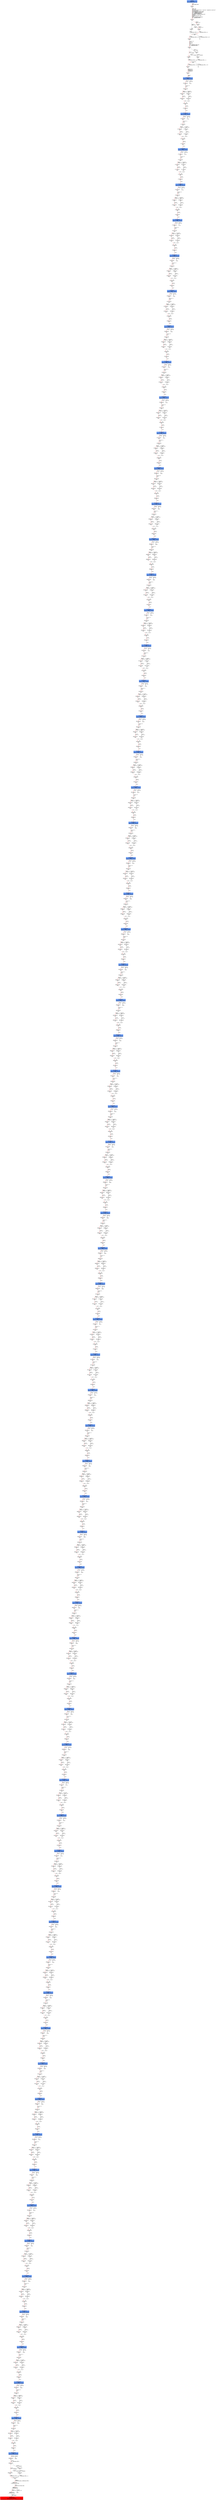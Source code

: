 digraph ARG {
node [style="filled" shape="box" color="white"]
0 [fillcolor="cornflowerblue" label="0 @ N20\nmain entry\nAbstractionState: ABS0: true\n" id="0"]
44 [label="44 @ N61\nmain\n" id="44"]
45 [label="45 @ N24\nmain\n" id="45"]
50 [label="50 @ N26\nmain\n" id="50"]
53 [label="53 @ N28\nmain\n" id="53"]
54 [label="54 @ N29\nmain\n" id="54"]
56 [label="56 @ N35\nmain\n" id="56"]
61 [label="61 @ N38\nmain\n" id="61"]
64 [label="64 @ N39\nmain\n" id="64"]
65 [label="65 @ N40\nmain\n" id="65"]
67 [label="67 @ N43\nmain\n" id="67"]
67672 [fillcolor="cornflowerblue" label="67672 @ N44\nmain\nAbstractionState: ABS4559\n" id="67672"]
67673 [label="67673 @ N45\nmain\n" id="67673"]
67692 [label="67692 @ N48\nmain\n" id="67692"]
67694 [label="67694 @ N50\nmain\n" id="67694"]
67695 [label="67695 @ N52\nmain\n" id="67695"]
67699 [label="67699 @ N49\nmain\n" id="67699"]
67700 [label="67700 @ N54\nmain\n" id="67700"]
67702 [fillcolor="cornflowerblue" label="67702 @ N44\nmain\nAbstractionState: ABS4561\n" id="67702"]
67703 [label="67703 @ N45\nmain\n" id="67703"]
67722 [label="67722 @ N48\nmain\n" id="67722"]
67724 [label="67724 @ N50\nmain\n" id="67724"]
67725 [label="67725 @ N52\nmain\n" id="67725"]
67729 [label="67729 @ N49\nmain\n" id="67729"]
67730 [label="67730 @ N54\nmain\n" id="67730"]
67732 [fillcolor="cornflowerblue" label="67732 @ N44\nmain\nAbstractionState: ABS4563\n" id="67732"]
67733 [label="67733 @ N45\nmain\n" id="67733"]
67752 [label="67752 @ N48\nmain\n" id="67752"]
67754 [label="67754 @ N50\nmain\n" id="67754"]
67755 [label="67755 @ N52\nmain\n" id="67755"]
67759 [label="67759 @ N49\nmain\n" id="67759"]
67760 [label="67760 @ N54\nmain\n" id="67760"]
67762 [fillcolor="cornflowerblue" label="67762 @ N44\nmain\nAbstractionState: ABS4565\n" id="67762"]
67763 [label="67763 @ N45\nmain\n" id="67763"]
67782 [label="67782 @ N48\nmain\n" id="67782"]
67784 [label="67784 @ N50\nmain\n" id="67784"]
67785 [label="67785 @ N52\nmain\n" id="67785"]
67789 [label="67789 @ N49\nmain\n" id="67789"]
67790 [label="67790 @ N54\nmain\n" id="67790"]
67792 [fillcolor="cornflowerblue" label="67792 @ N44\nmain\nAbstractionState: ABS4567\n" id="67792"]
67793 [label="67793 @ N45\nmain\n" id="67793"]
67812 [label="67812 @ N48\nmain\n" id="67812"]
67814 [label="67814 @ N50\nmain\n" id="67814"]
67815 [label="67815 @ N52\nmain\n" id="67815"]
67819 [label="67819 @ N49\nmain\n" id="67819"]
67820 [label="67820 @ N54\nmain\n" id="67820"]
67822 [fillcolor="cornflowerblue" label="67822 @ N44\nmain\nAbstractionState: ABS4569\n" id="67822"]
67823 [label="67823 @ N45\nmain\n" id="67823"]
67842 [label="67842 @ N48\nmain\n" id="67842"]
67844 [label="67844 @ N50\nmain\n" id="67844"]
67845 [label="67845 @ N52\nmain\n" id="67845"]
67849 [label="67849 @ N49\nmain\n" id="67849"]
67850 [label="67850 @ N54\nmain\n" id="67850"]
67852 [fillcolor="cornflowerblue" label="67852 @ N44\nmain\nAbstractionState: ABS4571\n" id="67852"]
67853 [label="67853 @ N45\nmain\n" id="67853"]
67872 [label="67872 @ N48\nmain\n" id="67872"]
67874 [label="67874 @ N50\nmain\n" id="67874"]
67875 [label="67875 @ N52\nmain\n" id="67875"]
67879 [label="67879 @ N49\nmain\n" id="67879"]
67880 [label="67880 @ N54\nmain\n" id="67880"]
67882 [fillcolor="cornflowerblue" label="67882 @ N44\nmain\nAbstractionState: ABS4573\n" id="67882"]
67883 [label="67883 @ N45\nmain\n" id="67883"]
67902 [label="67902 @ N48\nmain\n" id="67902"]
67904 [label="67904 @ N50\nmain\n" id="67904"]
67905 [label="67905 @ N52\nmain\n" id="67905"]
67909 [label="67909 @ N49\nmain\n" id="67909"]
67910 [label="67910 @ N54\nmain\n" id="67910"]
67912 [fillcolor="cornflowerblue" label="67912 @ N44\nmain\nAbstractionState: ABS4575\n" id="67912"]
67913 [label="67913 @ N45\nmain\n" id="67913"]
67932 [label="67932 @ N48\nmain\n" id="67932"]
67934 [label="67934 @ N50\nmain\n" id="67934"]
67935 [label="67935 @ N52\nmain\n" id="67935"]
67939 [label="67939 @ N49\nmain\n" id="67939"]
67940 [label="67940 @ N54\nmain\n" id="67940"]
67942 [fillcolor="cornflowerblue" label="67942 @ N44\nmain\nAbstractionState: ABS4577\n" id="67942"]
67943 [label="67943 @ N45\nmain\n" id="67943"]
67962 [label="67962 @ N48\nmain\n" id="67962"]
67964 [label="67964 @ N50\nmain\n" id="67964"]
67965 [label="67965 @ N52\nmain\n" id="67965"]
67969 [label="67969 @ N49\nmain\n" id="67969"]
67970 [label="67970 @ N54\nmain\n" id="67970"]
67972 [fillcolor="cornflowerblue" label="67972 @ N44\nmain\nAbstractionState: ABS4579\n" id="67972"]
67973 [label="67973 @ N45\nmain\n" id="67973"]
67992 [label="67992 @ N48\nmain\n" id="67992"]
67994 [label="67994 @ N50\nmain\n" id="67994"]
67995 [label="67995 @ N52\nmain\n" id="67995"]
67999 [label="67999 @ N49\nmain\n" id="67999"]
68000 [label="68000 @ N54\nmain\n" id="68000"]
68002 [fillcolor="cornflowerblue" label="68002 @ N44\nmain\nAbstractionState: ABS4581\n" id="68002"]
68003 [label="68003 @ N45\nmain\n" id="68003"]
68022 [label="68022 @ N48\nmain\n" id="68022"]
68024 [label="68024 @ N50\nmain\n" id="68024"]
68025 [label="68025 @ N52\nmain\n" id="68025"]
68029 [label="68029 @ N49\nmain\n" id="68029"]
68030 [label="68030 @ N54\nmain\n" id="68030"]
68032 [fillcolor="cornflowerblue" label="68032 @ N44\nmain\nAbstractionState: ABS4583\n" id="68032"]
68033 [label="68033 @ N45\nmain\n" id="68033"]
68052 [label="68052 @ N48\nmain\n" id="68052"]
68054 [label="68054 @ N50\nmain\n" id="68054"]
68055 [label="68055 @ N52\nmain\n" id="68055"]
68059 [label="68059 @ N49\nmain\n" id="68059"]
68060 [label="68060 @ N54\nmain\n" id="68060"]
68062 [fillcolor="cornflowerblue" label="68062 @ N44\nmain\nAbstractionState: ABS4585\n" id="68062"]
68063 [label="68063 @ N45\nmain\n" id="68063"]
68082 [label="68082 @ N48\nmain\n" id="68082"]
68084 [label="68084 @ N50\nmain\n" id="68084"]
68085 [label="68085 @ N52\nmain\n" id="68085"]
68089 [label="68089 @ N49\nmain\n" id="68089"]
68090 [label="68090 @ N54\nmain\n" id="68090"]
68092 [fillcolor="cornflowerblue" label="68092 @ N44\nmain\nAbstractionState: ABS4587\n" id="68092"]
68093 [label="68093 @ N45\nmain\n" id="68093"]
68112 [label="68112 @ N48\nmain\n" id="68112"]
68114 [label="68114 @ N50\nmain\n" id="68114"]
68115 [label="68115 @ N52\nmain\n" id="68115"]
68119 [label="68119 @ N49\nmain\n" id="68119"]
68120 [label="68120 @ N54\nmain\n" id="68120"]
68122 [fillcolor="cornflowerblue" label="68122 @ N44\nmain\nAbstractionState: ABS4589\n" id="68122"]
68123 [label="68123 @ N45\nmain\n" id="68123"]
68142 [label="68142 @ N48\nmain\n" id="68142"]
68144 [label="68144 @ N50\nmain\n" id="68144"]
68145 [label="68145 @ N52\nmain\n" id="68145"]
68149 [label="68149 @ N49\nmain\n" id="68149"]
68150 [label="68150 @ N54\nmain\n" id="68150"]
68152 [fillcolor="cornflowerblue" label="68152 @ N44\nmain\nAbstractionState: ABS4591\n" id="68152"]
68153 [label="68153 @ N45\nmain\n" id="68153"]
68172 [label="68172 @ N48\nmain\n" id="68172"]
68174 [label="68174 @ N50\nmain\n" id="68174"]
68175 [label="68175 @ N52\nmain\n" id="68175"]
68179 [label="68179 @ N49\nmain\n" id="68179"]
68180 [label="68180 @ N54\nmain\n" id="68180"]
68182 [fillcolor="cornflowerblue" label="68182 @ N44\nmain\nAbstractionState: ABS4593\n" id="68182"]
68183 [label="68183 @ N45\nmain\n" id="68183"]
68202 [label="68202 @ N48\nmain\n" id="68202"]
68204 [label="68204 @ N50\nmain\n" id="68204"]
68205 [label="68205 @ N52\nmain\n" id="68205"]
68209 [label="68209 @ N49\nmain\n" id="68209"]
68210 [label="68210 @ N54\nmain\n" id="68210"]
68212 [fillcolor="cornflowerblue" label="68212 @ N44\nmain\nAbstractionState: ABS4595\n" id="68212"]
68213 [label="68213 @ N45\nmain\n" id="68213"]
68232 [label="68232 @ N48\nmain\n" id="68232"]
68234 [label="68234 @ N50\nmain\n" id="68234"]
68235 [label="68235 @ N52\nmain\n" id="68235"]
68239 [label="68239 @ N49\nmain\n" id="68239"]
68240 [label="68240 @ N54\nmain\n" id="68240"]
68242 [fillcolor="cornflowerblue" label="68242 @ N44\nmain\nAbstractionState: ABS4597\n" id="68242"]
68243 [label="68243 @ N45\nmain\n" id="68243"]
68262 [label="68262 @ N48\nmain\n" id="68262"]
68264 [label="68264 @ N50\nmain\n" id="68264"]
68265 [label="68265 @ N52\nmain\n" id="68265"]
68269 [label="68269 @ N49\nmain\n" id="68269"]
68270 [label="68270 @ N54\nmain\n" id="68270"]
68272 [fillcolor="cornflowerblue" label="68272 @ N44\nmain\nAbstractionState: ABS4599\n" id="68272"]
68273 [label="68273 @ N45\nmain\n" id="68273"]
68292 [label="68292 @ N48\nmain\n" id="68292"]
68294 [label="68294 @ N50\nmain\n" id="68294"]
68295 [label="68295 @ N52\nmain\n" id="68295"]
68299 [label="68299 @ N49\nmain\n" id="68299"]
68300 [label="68300 @ N54\nmain\n" id="68300"]
68302 [fillcolor="cornflowerblue" label="68302 @ N44\nmain\nAbstractionState: ABS4601\n" id="68302"]
68303 [label="68303 @ N45\nmain\n" id="68303"]
68322 [label="68322 @ N48\nmain\n" id="68322"]
68324 [label="68324 @ N50\nmain\n" id="68324"]
68325 [label="68325 @ N52\nmain\n" id="68325"]
68329 [label="68329 @ N49\nmain\n" id="68329"]
68330 [label="68330 @ N54\nmain\n" id="68330"]
68332 [fillcolor="cornflowerblue" label="68332 @ N44\nmain\nAbstractionState: ABS4603\n" id="68332"]
68333 [label="68333 @ N45\nmain\n" id="68333"]
68352 [label="68352 @ N48\nmain\n" id="68352"]
68354 [label="68354 @ N50\nmain\n" id="68354"]
68355 [label="68355 @ N52\nmain\n" id="68355"]
68359 [label="68359 @ N49\nmain\n" id="68359"]
68360 [label="68360 @ N54\nmain\n" id="68360"]
68362 [fillcolor="cornflowerblue" label="68362 @ N44\nmain\nAbstractionState: ABS4605\n" id="68362"]
68363 [label="68363 @ N45\nmain\n" id="68363"]
68382 [label="68382 @ N48\nmain\n" id="68382"]
68384 [label="68384 @ N50\nmain\n" id="68384"]
68385 [label="68385 @ N52\nmain\n" id="68385"]
68389 [label="68389 @ N49\nmain\n" id="68389"]
68390 [label="68390 @ N54\nmain\n" id="68390"]
68392 [fillcolor="cornflowerblue" label="68392 @ N44\nmain\nAbstractionState: ABS4607\n" id="68392"]
68393 [label="68393 @ N45\nmain\n" id="68393"]
68412 [label="68412 @ N48\nmain\n" id="68412"]
68414 [label="68414 @ N50\nmain\n" id="68414"]
68415 [label="68415 @ N52\nmain\n" id="68415"]
68419 [label="68419 @ N49\nmain\n" id="68419"]
68420 [label="68420 @ N54\nmain\n" id="68420"]
68422 [fillcolor="cornflowerblue" label="68422 @ N44\nmain\nAbstractionState: ABS4609\n" id="68422"]
68423 [label="68423 @ N45\nmain\n" id="68423"]
68442 [label="68442 @ N48\nmain\n" id="68442"]
68444 [label="68444 @ N50\nmain\n" id="68444"]
68445 [label="68445 @ N52\nmain\n" id="68445"]
68449 [label="68449 @ N49\nmain\n" id="68449"]
68450 [label="68450 @ N54\nmain\n" id="68450"]
68452 [fillcolor="cornflowerblue" label="68452 @ N44\nmain\nAbstractionState: ABS4611\n" id="68452"]
68453 [label="68453 @ N45\nmain\n" id="68453"]
68472 [label="68472 @ N48\nmain\n" id="68472"]
68474 [label="68474 @ N50\nmain\n" id="68474"]
68475 [label="68475 @ N52\nmain\n" id="68475"]
68479 [label="68479 @ N49\nmain\n" id="68479"]
68480 [label="68480 @ N54\nmain\n" id="68480"]
68482 [fillcolor="cornflowerblue" label="68482 @ N44\nmain\nAbstractionState: ABS4613\n" id="68482"]
68483 [label="68483 @ N45\nmain\n" id="68483"]
68502 [label="68502 @ N48\nmain\n" id="68502"]
68504 [label="68504 @ N50\nmain\n" id="68504"]
68505 [label="68505 @ N52\nmain\n" id="68505"]
68509 [label="68509 @ N49\nmain\n" id="68509"]
68510 [label="68510 @ N54\nmain\n" id="68510"]
68512 [fillcolor="cornflowerblue" label="68512 @ N44\nmain\nAbstractionState: ABS4615\n" id="68512"]
68513 [label="68513 @ N45\nmain\n" id="68513"]
68532 [label="68532 @ N48\nmain\n" id="68532"]
68534 [label="68534 @ N50\nmain\n" id="68534"]
68535 [label="68535 @ N52\nmain\n" id="68535"]
68539 [label="68539 @ N49\nmain\n" id="68539"]
68540 [label="68540 @ N54\nmain\n" id="68540"]
68542 [fillcolor="cornflowerblue" label="68542 @ N44\nmain\nAbstractionState: ABS4617\n" id="68542"]
68543 [label="68543 @ N45\nmain\n" id="68543"]
68562 [label="68562 @ N48\nmain\n" id="68562"]
68564 [label="68564 @ N50\nmain\n" id="68564"]
68565 [label="68565 @ N52\nmain\n" id="68565"]
68569 [label="68569 @ N49\nmain\n" id="68569"]
68570 [label="68570 @ N54\nmain\n" id="68570"]
68572 [fillcolor="cornflowerblue" label="68572 @ N44\nmain\nAbstractionState: ABS4619\n" id="68572"]
68573 [label="68573 @ N45\nmain\n" id="68573"]
68592 [label="68592 @ N48\nmain\n" id="68592"]
68594 [label="68594 @ N50\nmain\n" id="68594"]
68595 [label="68595 @ N52\nmain\n" id="68595"]
68599 [label="68599 @ N49\nmain\n" id="68599"]
68600 [label="68600 @ N54\nmain\n" id="68600"]
68602 [fillcolor="cornflowerblue" label="68602 @ N44\nmain\nAbstractionState: ABS4621\n" id="68602"]
68603 [label="68603 @ N45\nmain\n" id="68603"]
68622 [label="68622 @ N48\nmain\n" id="68622"]
68624 [label="68624 @ N50\nmain\n" id="68624"]
68625 [label="68625 @ N52\nmain\n" id="68625"]
68629 [label="68629 @ N49\nmain\n" id="68629"]
68630 [label="68630 @ N54\nmain\n" id="68630"]
68632 [fillcolor="cornflowerblue" label="68632 @ N44\nmain\nAbstractionState: ABS4623\n" id="68632"]
68633 [label="68633 @ N45\nmain\n" id="68633"]
68652 [label="68652 @ N48\nmain\n" id="68652"]
68654 [label="68654 @ N50\nmain\n" id="68654"]
68655 [label="68655 @ N52\nmain\n" id="68655"]
68659 [label="68659 @ N49\nmain\n" id="68659"]
68660 [label="68660 @ N54\nmain\n" id="68660"]
68662 [fillcolor="cornflowerblue" label="68662 @ N44\nmain\nAbstractionState: ABS4625\n" id="68662"]
68663 [label="68663 @ N45\nmain\n" id="68663"]
68682 [label="68682 @ N48\nmain\n" id="68682"]
68684 [label="68684 @ N50\nmain\n" id="68684"]
68685 [label="68685 @ N52\nmain\n" id="68685"]
68689 [label="68689 @ N49\nmain\n" id="68689"]
68690 [label="68690 @ N54\nmain\n" id="68690"]
68692 [fillcolor="cornflowerblue" label="68692 @ N44\nmain\nAbstractionState: ABS4627\n" id="68692"]
68693 [label="68693 @ N45\nmain\n" id="68693"]
68712 [label="68712 @ N48\nmain\n" id="68712"]
68714 [label="68714 @ N50\nmain\n" id="68714"]
68715 [label="68715 @ N52\nmain\n" id="68715"]
68719 [label="68719 @ N49\nmain\n" id="68719"]
68720 [label="68720 @ N54\nmain\n" id="68720"]
68722 [fillcolor="cornflowerblue" label="68722 @ N44\nmain\nAbstractionState: ABS4629\n" id="68722"]
68723 [label="68723 @ N45\nmain\n" id="68723"]
68742 [label="68742 @ N48\nmain\n" id="68742"]
68744 [label="68744 @ N50\nmain\n" id="68744"]
68745 [label="68745 @ N52\nmain\n" id="68745"]
68749 [label="68749 @ N49\nmain\n" id="68749"]
68750 [label="68750 @ N54\nmain\n" id="68750"]
68752 [fillcolor="cornflowerblue" label="68752 @ N44\nmain\nAbstractionState: ABS4631\n" id="68752"]
68753 [label="68753 @ N45\nmain\n" id="68753"]
68772 [label="68772 @ N48\nmain\n" id="68772"]
68774 [label="68774 @ N50\nmain\n" id="68774"]
68775 [label="68775 @ N52\nmain\n" id="68775"]
68779 [label="68779 @ N49\nmain\n" id="68779"]
68780 [label="68780 @ N54\nmain\n" id="68780"]
68782 [fillcolor="cornflowerblue" label="68782 @ N44\nmain\nAbstractionState: ABS4633\n" id="68782"]
68783 [label="68783 @ N45\nmain\n" id="68783"]
68802 [label="68802 @ N48\nmain\n" id="68802"]
68804 [label="68804 @ N50\nmain\n" id="68804"]
68805 [label="68805 @ N52\nmain\n" id="68805"]
68809 [label="68809 @ N49\nmain\n" id="68809"]
68810 [label="68810 @ N54\nmain\n" id="68810"]
68812 [fillcolor="cornflowerblue" label="68812 @ N44\nmain\nAbstractionState: ABS4635\n" id="68812"]
68813 [label="68813 @ N45\nmain\n" id="68813"]
68832 [label="68832 @ N48\nmain\n" id="68832"]
68834 [label="68834 @ N50\nmain\n" id="68834"]
68835 [label="68835 @ N52\nmain\n" id="68835"]
68839 [label="68839 @ N49\nmain\n" id="68839"]
68840 [label="68840 @ N54\nmain\n" id="68840"]
68842 [fillcolor="cornflowerblue" label="68842 @ N44\nmain\nAbstractionState: ABS4637\n" id="68842"]
68843 [label="68843 @ N45\nmain\n" id="68843"]
68862 [label="68862 @ N48\nmain\n" id="68862"]
68864 [label="68864 @ N50\nmain\n" id="68864"]
68865 [label="68865 @ N52\nmain\n" id="68865"]
68869 [label="68869 @ N49\nmain\n" id="68869"]
68870 [label="68870 @ N54\nmain\n" id="68870"]
68872 [fillcolor="cornflowerblue" label="68872 @ N44\nmain\nAbstractionState: ABS4639\n" id="68872"]
68873 [label="68873 @ N45\nmain\n" id="68873"]
68892 [label="68892 @ N48\nmain\n" id="68892"]
68894 [label="68894 @ N50\nmain\n" id="68894"]
68895 [label="68895 @ N52\nmain\n" id="68895"]
68899 [label="68899 @ N49\nmain\n" id="68899"]
68900 [label="68900 @ N54\nmain\n" id="68900"]
68902 [fillcolor="cornflowerblue" label="68902 @ N44\nmain\nAbstractionState: ABS4641\n" id="68902"]
68903 [label="68903 @ N45\nmain\n" id="68903"]
68922 [label="68922 @ N48\nmain\n" id="68922"]
68924 [label="68924 @ N50\nmain\n" id="68924"]
68925 [label="68925 @ N52\nmain\n" id="68925"]
68929 [label="68929 @ N49\nmain\n" id="68929"]
68930 [label="68930 @ N54\nmain\n" id="68930"]
68932 [fillcolor="cornflowerblue" label="68932 @ N44\nmain\nAbstractionState: ABS4643\n" id="68932"]
68933 [label="68933 @ N45\nmain\n" id="68933"]
68952 [label="68952 @ N48\nmain\n" id="68952"]
68954 [label="68954 @ N50\nmain\n" id="68954"]
68955 [label="68955 @ N52\nmain\n" id="68955"]
68959 [label="68959 @ N49\nmain\n" id="68959"]
68960 [label="68960 @ N54\nmain\n" id="68960"]
68962 [fillcolor="cornflowerblue" label="68962 @ N44\nmain\nAbstractionState: ABS4645\n" id="68962"]
68963 [label="68963 @ N45\nmain\n" id="68963"]
68982 [label="68982 @ N48\nmain\n" id="68982"]
68984 [label="68984 @ N50\nmain\n" id="68984"]
68985 [label="68985 @ N52\nmain\n" id="68985"]
68989 [label="68989 @ N49\nmain\n" id="68989"]
68990 [label="68990 @ N54\nmain\n" id="68990"]
68992 [fillcolor="cornflowerblue" label="68992 @ N44\nmain\nAbstractionState: ABS4647\n" id="68992"]
68993 [label="68993 @ N45\nmain\n" id="68993"]
69012 [label="69012 @ N48\nmain\n" id="69012"]
69014 [label="69014 @ N50\nmain\n" id="69014"]
69015 [label="69015 @ N52\nmain\n" id="69015"]
69019 [label="69019 @ N49\nmain\n" id="69019"]
69020 [label="69020 @ N54\nmain\n" id="69020"]
69022 [fillcolor="cornflowerblue" label="69022 @ N44\nmain\nAbstractionState: ABS4649\n" id="69022"]
69023 [label="69023 @ N45\nmain\n" id="69023"]
69042 [label="69042 @ N48\nmain\n" id="69042"]
69044 [label="69044 @ N50\nmain\n" id="69044"]
69045 [label="69045 @ N52\nmain\n" id="69045"]
69049 [label="69049 @ N49\nmain\n" id="69049"]
69050 [label="69050 @ N54\nmain\n" id="69050"]
69052 [fillcolor="cornflowerblue" label="69052 @ N44\nmain\nAbstractionState: ABS4651\n" id="69052"]
69053 [label="69053 @ N45\nmain\n" id="69053"]
69072 [label="69072 @ N48\nmain\n" id="69072"]
69074 [label="69074 @ N50\nmain\n" id="69074"]
69075 [label="69075 @ N52\nmain\n" id="69075"]
69079 [label="69079 @ N49\nmain\n" id="69079"]
69080 [label="69080 @ N54\nmain\n" id="69080"]
69082 [fillcolor="cornflowerblue" label="69082 @ N44\nmain\nAbstractionState: ABS4653\n" id="69082"]
69083 [label="69083 @ N45\nmain\n" id="69083"]
69102 [label="69102 @ N48\nmain\n" id="69102"]
69104 [label="69104 @ N50\nmain\n" id="69104"]
69105 [label="69105 @ N52\nmain\n" id="69105"]
69109 [label="69109 @ N49\nmain\n" id="69109"]
69110 [label="69110 @ N54\nmain\n" id="69110"]
69112 [fillcolor="cornflowerblue" label="69112 @ N44\nmain\nAbstractionState: ABS4655\n" id="69112"]
69113 [label="69113 @ N45\nmain\n" id="69113"]
69132 [label="69132 @ N48\nmain\n" id="69132"]
69134 [label="69134 @ N50\nmain\n" id="69134"]
69135 [label="69135 @ N52\nmain\n" id="69135"]
69139 [label="69139 @ N49\nmain\n" id="69139"]
69140 [label="69140 @ N54\nmain\n" id="69140"]
69142 [fillcolor="cornflowerblue" label="69142 @ N44\nmain\nAbstractionState: ABS4657\n" id="69142"]
69143 [label="69143 @ N45\nmain\n" id="69143"]
69162 [label="69162 @ N48\nmain\n" id="69162"]
69164 [label="69164 @ N50\nmain\n" id="69164"]
69165 [label="69165 @ N52\nmain\n" id="69165"]
69169 [label="69169 @ N49\nmain\n" id="69169"]
69170 [label="69170 @ N54\nmain\n" id="69170"]
69172 [fillcolor="cornflowerblue" label="69172 @ N44\nmain\nAbstractionState: ABS4659\n" id="69172"]
69173 [label="69173 @ N45\nmain\n" id="69173"]
69192 [label="69192 @ N48\nmain\n" id="69192"]
69194 [label="69194 @ N50\nmain\n" id="69194"]
69195 [label="69195 @ N52\nmain\n" id="69195"]
69199 [label="69199 @ N49\nmain\n" id="69199"]
69200 [label="69200 @ N54\nmain\n" id="69200"]
69202 [fillcolor="cornflowerblue" label="69202 @ N44\nmain\nAbstractionState: ABS4661\n" id="69202"]
69203 [label="69203 @ N45\nmain\n" id="69203"]
69222 [label="69222 @ N48\nmain\n" id="69222"]
69224 [label="69224 @ N50\nmain\n" id="69224"]
69225 [label="69225 @ N52\nmain\n" id="69225"]
69229 [label="69229 @ N49\nmain\n" id="69229"]
69230 [label="69230 @ N54\nmain\n" id="69230"]
69232 [fillcolor="cornflowerblue" label="69232 @ N44\nmain\nAbstractionState: ABS4663\n" id="69232"]
69233 [label="69233 @ N45\nmain\n" id="69233"]
69252 [label="69252 @ N48\nmain\n" id="69252"]
69254 [label="69254 @ N50\nmain\n" id="69254"]
69255 [label="69255 @ N52\nmain\n" id="69255"]
69259 [label="69259 @ N49\nmain\n" id="69259"]
69260 [label="69260 @ N54\nmain\n" id="69260"]
69262 [fillcolor="cornflowerblue" label="69262 @ N44\nmain\nAbstractionState: ABS4665\n" id="69262"]
69263 [label="69263 @ N45\nmain\n" id="69263"]
69282 [label="69282 @ N48\nmain\n" id="69282"]
69284 [label="69284 @ N50\nmain\n" id="69284"]
69285 [label="69285 @ N52\nmain\n" id="69285"]
69289 [label="69289 @ N49\nmain\n" id="69289"]
69290 [label="69290 @ N54\nmain\n" id="69290"]
69292 [fillcolor="cornflowerblue" label="69292 @ N44\nmain\nAbstractionState: ABS4667\n" id="69292"]
69293 [label="69293 @ N45\nmain\n" id="69293"]
69312 [label="69312 @ N48\nmain\n" id="69312"]
69314 [label="69314 @ N50\nmain\n" id="69314"]
69315 [label="69315 @ N52\nmain\n" id="69315"]
69319 [label="69319 @ N49\nmain\n" id="69319"]
69320 [label="69320 @ N54\nmain\n" id="69320"]
69322 [fillcolor="cornflowerblue" label="69322 @ N44\nmain\nAbstractionState: ABS4669\n" id="69322"]
69323 [label="69323 @ N45\nmain\n" id="69323"]
69342 [label="69342 @ N48\nmain\n" id="69342"]
69344 [label="69344 @ N50\nmain\n" id="69344"]
69345 [label="69345 @ N52\nmain\n" id="69345"]
69349 [label="69349 @ N49\nmain\n" id="69349"]
69350 [label="69350 @ N54\nmain\n" id="69350"]
69352 [fillcolor="cornflowerblue" label="69352 @ N44\nmain\nAbstractionState: ABS4671\n" id="69352"]
69353 [label="69353 @ N45\nmain\n" id="69353"]
69372 [label="69372 @ N48\nmain\n" id="69372"]
69374 [label="69374 @ N50\nmain\n" id="69374"]
69375 [label="69375 @ N52\nmain\n" id="69375"]
69379 [label="69379 @ N49\nmain\n" id="69379"]
69380 [label="69380 @ N54\nmain\n" id="69380"]
69382 [fillcolor="cornflowerblue" label="69382 @ N44\nmain\nAbstractionState: ABS4673\n" id="69382"]
69383 [label="69383 @ N45\nmain\n" id="69383"]
69402 [label="69402 @ N48\nmain\n" id="69402"]
69404 [label="69404 @ N50\nmain\n" id="69404"]
69405 [label="69405 @ N52\nmain\n" id="69405"]
69409 [label="69409 @ N49\nmain\n" id="69409"]
69410 [label="69410 @ N54\nmain\n" id="69410"]
69412 [fillcolor="cornflowerblue" label="69412 @ N44\nmain\nAbstractionState: ABS4675\n" id="69412"]
69413 [label="69413 @ N45\nmain\n" id="69413"]
69432 [label="69432 @ N48\nmain\n" id="69432"]
69434 [label="69434 @ N50\nmain\n" id="69434"]
69435 [label="69435 @ N52\nmain\n" id="69435"]
69439 [label="69439 @ N49\nmain\n" id="69439"]
69440 [label="69440 @ N54\nmain\n" id="69440"]
69442 [fillcolor="cornflowerblue" label="69442 @ N44\nmain\nAbstractionState: ABS4677\n" id="69442"]
69443 [label="69443 @ N45\nmain\n" id="69443"]
69462 [label="69462 @ N48\nmain\n" id="69462"]
69464 [label="69464 @ N50\nmain\n" id="69464"]
69465 [label="69465 @ N52\nmain\n" id="69465"]
69469 [label="69469 @ N49\nmain\n" id="69469"]
69470 [label="69470 @ N54\nmain\n" id="69470"]
69472 [fillcolor="cornflowerblue" label="69472 @ N44\nmain\nAbstractionState: ABS4679\n" id="69472"]
69473 [label="69473 @ N45\nmain\n" id="69473"]
69492 [label="69492 @ N48\nmain\n" id="69492"]
69494 [label="69494 @ N50\nmain\n" id="69494"]
69495 [label="69495 @ N52\nmain\n" id="69495"]
69499 [label="69499 @ N49\nmain\n" id="69499"]
69500 [label="69500 @ N54\nmain\n" id="69500"]
69502 [fillcolor="cornflowerblue" label="69502 @ N44\nmain\nAbstractionState: ABS4681\n" id="69502"]
69503 [label="69503 @ N45\nmain\n" id="69503"]
69522 [label="69522 @ N48\nmain\n" id="69522"]
69524 [label="69524 @ N50\nmain\n" id="69524"]
69525 [label="69525 @ N52\nmain\n" id="69525"]
69529 [label="69529 @ N49\nmain\n" id="69529"]
69530 [label="69530 @ N54\nmain\n" id="69530"]
69532 [fillcolor="cornflowerblue" label="69532 @ N44\nmain\nAbstractionState: ABS4683\n" id="69532"]
69533 [label="69533 @ N45\nmain\n" id="69533"]
69552 [label="69552 @ N48\nmain\n" id="69552"]
69554 [label="69554 @ N50\nmain\n" id="69554"]
69555 [label="69555 @ N52\nmain\n" id="69555"]
69559 [label="69559 @ N49\nmain\n" id="69559"]
69560 [label="69560 @ N54\nmain\n" id="69560"]
69562 [fillcolor="cornflowerblue" label="69562 @ N44\nmain\nAbstractionState: ABS4685\n" id="69562"]
69563 [label="69563 @ N45\nmain\n" id="69563"]
69582 [label="69582 @ N48\nmain\n" id="69582"]
69584 [label="69584 @ N50\nmain\n" id="69584"]
69585 [label="69585 @ N52\nmain\n" id="69585"]
69589 [label="69589 @ N49\nmain\n" id="69589"]
69590 [label="69590 @ N54\nmain\n" id="69590"]
69592 [fillcolor="cornflowerblue" label="69592 @ N44\nmain\nAbstractionState: ABS4687\n" id="69592"]
69593 [label="69593 @ N45\nmain\n" id="69593"]
69612 [label="69612 @ N48\nmain\n" id="69612"]
69614 [label="69614 @ N50\nmain\n" id="69614"]
69615 [label="69615 @ N52\nmain\n" id="69615"]
69619 [label="69619 @ N49\nmain\n" id="69619"]
69620 [label="69620 @ N54\nmain\n" id="69620"]
69622 [fillcolor="cornflowerblue" label="69622 @ N44\nmain\nAbstractionState: ABS4689\n" id="69622"]
69623 [label="69623 @ N45\nmain\n" id="69623"]
69642 [label="69642 @ N48\nmain\n" id="69642"]
69644 [label="69644 @ N50\nmain\n" id="69644"]
69645 [label="69645 @ N52\nmain\n" id="69645"]
69649 [label="69649 @ N49\nmain\n" id="69649"]
69650 [label="69650 @ N54\nmain\n" id="69650"]
69652 [fillcolor="cornflowerblue" label="69652 @ N44\nmain\nAbstractionState: ABS4691\n" id="69652"]
69653 [label="69653 @ N45\nmain\n" id="69653"]
69672 [label="69672 @ N48\nmain\n" id="69672"]
69674 [label="69674 @ N50\nmain\n" id="69674"]
69675 [label="69675 @ N52\nmain\n" id="69675"]
69679 [label="69679 @ N49\nmain\n" id="69679"]
69680 [label="69680 @ N54\nmain\n" id="69680"]
69682 [fillcolor="cornflowerblue" label="69682 @ N44\nmain\nAbstractionState: ABS4693\n" id="69682"]
69684 [label="69684 @ N46\nmain\n" id="69684"]
69685 [label="69685 @ N55\nmain\n" id="69685"]
69690 [label="69690 @ N58\nmain\n" id="69690"]
69693 [label="69693 @ N59\nmain\n" id="69693"]
69694 [label="69694 @ N11\n__VERIFIER_assert entry\n" id="69694"]
69695 [label="69695 @ N12\n__VERIFIER_assert\n" id="69695"]
69696 [label="69696 @ N14\n__VERIFIER_assert\n" id="69696"]
69699 [fillcolor="red" label="69699 @ N15\n__VERIFIER_assert\nAbstractionState: ABS4694\n AutomatonState: ErrorLabelAutomaton: _predefinedState_ERROR\n" id="69699"]
69686 [label="69686 @ N56\nmain\n" id="69686"]
69688 [label="69688 @ N57\nmain\n" id="69688"]
69673 [label="69673 @ N51\nmain\n" id="69673"]
69677 [label="69677 @ N53\nmain\n" id="69677"]
69643 [label="69643 @ N51\nmain\n" id="69643"]
69647 [label="69647 @ N53\nmain\n" id="69647"]
69613 [label="69613 @ N51\nmain\n" id="69613"]
69617 [label="69617 @ N53\nmain\n" id="69617"]
69583 [label="69583 @ N51\nmain\n" id="69583"]
69587 [label="69587 @ N53\nmain\n" id="69587"]
69553 [label="69553 @ N51\nmain\n" id="69553"]
69557 [label="69557 @ N53\nmain\n" id="69557"]
69523 [label="69523 @ N51\nmain\n" id="69523"]
69527 [label="69527 @ N53\nmain\n" id="69527"]
69493 [label="69493 @ N51\nmain\n" id="69493"]
69497 [label="69497 @ N53\nmain\n" id="69497"]
69463 [label="69463 @ N51\nmain\n" id="69463"]
69467 [label="69467 @ N53\nmain\n" id="69467"]
69433 [label="69433 @ N51\nmain\n" id="69433"]
69437 [label="69437 @ N53\nmain\n" id="69437"]
69403 [label="69403 @ N51\nmain\n" id="69403"]
69407 [label="69407 @ N53\nmain\n" id="69407"]
69373 [label="69373 @ N51\nmain\n" id="69373"]
69377 [label="69377 @ N53\nmain\n" id="69377"]
69343 [label="69343 @ N51\nmain\n" id="69343"]
69347 [label="69347 @ N53\nmain\n" id="69347"]
69313 [label="69313 @ N51\nmain\n" id="69313"]
69317 [label="69317 @ N53\nmain\n" id="69317"]
69283 [label="69283 @ N51\nmain\n" id="69283"]
69287 [label="69287 @ N53\nmain\n" id="69287"]
69253 [label="69253 @ N51\nmain\n" id="69253"]
69257 [label="69257 @ N53\nmain\n" id="69257"]
69223 [label="69223 @ N51\nmain\n" id="69223"]
69227 [label="69227 @ N53\nmain\n" id="69227"]
69193 [label="69193 @ N51\nmain\n" id="69193"]
69197 [label="69197 @ N53\nmain\n" id="69197"]
69163 [label="69163 @ N51\nmain\n" id="69163"]
69167 [label="69167 @ N53\nmain\n" id="69167"]
69133 [label="69133 @ N51\nmain\n" id="69133"]
69137 [label="69137 @ N53\nmain\n" id="69137"]
69103 [label="69103 @ N51\nmain\n" id="69103"]
69107 [label="69107 @ N53\nmain\n" id="69107"]
69073 [label="69073 @ N51\nmain\n" id="69073"]
69077 [label="69077 @ N53\nmain\n" id="69077"]
69043 [label="69043 @ N51\nmain\n" id="69043"]
69047 [label="69047 @ N53\nmain\n" id="69047"]
69013 [label="69013 @ N51\nmain\n" id="69013"]
69017 [label="69017 @ N53\nmain\n" id="69017"]
68983 [label="68983 @ N51\nmain\n" id="68983"]
68987 [label="68987 @ N53\nmain\n" id="68987"]
68953 [label="68953 @ N51\nmain\n" id="68953"]
68957 [label="68957 @ N53\nmain\n" id="68957"]
68923 [label="68923 @ N51\nmain\n" id="68923"]
68927 [label="68927 @ N53\nmain\n" id="68927"]
68893 [label="68893 @ N51\nmain\n" id="68893"]
68897 [label="68897 @ N53\nmain\n" id="68897"]
68863 [label="68863 @ N51\nmain\n" id="68863"]
68867 [label="68867 @ N53\nmain\n" id="68867"]
68833 [label="68833 @ N51\nmain\n" id="68833"]
68837 [label="68837 @ N53\nmain\n" id="68837"]
68803 [label="68803 @ N51\nmain\n" id="68803"]
68807 [label="68807 @ N53\nmain\n" id="68807"]
68773 [label="68773 @ N51\nmain\n" id="68773"]
68777 [label="68777 @ N53\nmain\n" id="68777"]
68743 [label="68743 @ N51\nmain\n" id="68743"]
68747 [label="68747 @ N53\nmain\n" id="68747"]
68713 [label="68713 @ N51\nmain\n" id="68713"]
68717 [label="68717 @ N53\nmain\n" id="68717"]
68683 [label="68683 @ N51\nmain\n" id="68683"]
68687 [label="68687 @ N53\nmain\n" id="68687"]
68653 [label="68653 @ N51\nmain\n" id="68653"]
68657 [label="68657 @ N53\nmain\n" id="68657"]
68623 [label="68623 @ N51\nmain\n" id="68623"]
68627 [label="68627 @ N53\nmain\n" id="68627"]
68593 [label="68593 @ N51\nmain\n" id="68593"]
68597 [label="68597 @ N53\nmain\n" id="68597"]
68563 [label="68563 @ N51\nmain\n" id="68563"]
68567 [label="68567 @ N53\nmain\n" id="68567"]
68533 [label="68533 @ N51\nmain\n" id="68533"]
68537 [label="68537 @ N53\nmain\n" id="68537"]
68503 [label="68503 @ N51\nmain\n" id="68503"]
68507 [label="68507 @ N53\nmain\n" id="68507"]
68473 [label="68473 @ N51\nmain\n" id="68473"]
68477 [label="68477 @ N53\nmain\n" id="68477"]
68443 [label="68443 @ N51\nmain\n" id="68443"]
68447 [label="68447 @ N53\nmain\n" id="68447"]
68413 [label="68413 @ N51\nmain\n" id="68413"]
68417 [label="68417 @ N53\nmain\n" id="68417"]
68383 [label="68383 @ N51\nmain\n" id="68383"]
68387 [label="68387 @ N53\nmain\n" id="68387"]
68353 [label="68353 @ N51\nmain\n" id="68353"]
68357 [label="68357 @ N53\nmain\n" id="68357"]
68323 [label="68323 @ N51\nmain\n" id="68323"]
68327 [label="68327 @ N53\nmain\n" id="68327"]
68293 [label="68293 @ N51\nmain\n" id="68293"]
68297 [label="68297 @ N53\nmain\n" id="68297"]
68263 [label="68263 @ N51\nmain\n" id="68263"]
68267 [label="68267 @ N53\nmain\n" id="68267"]
68233 [label="68233 @ N51\nmain\n" id="68233"]
68237 [label="68237 @ N53\nmain\n" id="68237"]
68203 [label="68203 @ N51\nmain\n" id="68203"]
68207 [label="68207 @ N53\nmain\n" id="68207"]
68173 [label="68173 @ N51\nmain\n" id="68173"]
68177 [label="68177 @ N53\nmain\n" id="68177"]
68143 [label="68143 @ N51\nmain\n" id="68143"]
68147 [label="68147 @ N53\nmain\n" id="68147"]
68113 [label="68113 @ N51\nmain\n" id="68113"]
68117 [label="68117 @ N53\nmain\n" id="68117"]
68083 [label="68083 @ N51\nmain\n" id="68083"]
68087 [label="68087 @ N53\nmain\n" id="68087"]
68053 [label="68053 @ N51\nmain\n" id="68053"]
68057 [label="68057 @ N53\nmain\n" id="68057"]
68023 [label="68023 @ N51\nmain\n" id="68023"]
68027 [label="68027 @ N53\nmain\n" id="68027"]
67993 [label="67993 @ N51\nmain\n" id="67993"]
67997 [label="67997 @ N53\nmain\n" id="67997"]
67963 [label="67963 @ N51\nmain\n" id="67963"]
67967 [label="67967 @ N53\nmain\n" id="67967"]
67933 [label="67933 @ N51\nmain\n" id="67933"]
67937 [label="67937 @ N53\nmain\n" id="67937"]
67903 [label="67903 @ N51\nmain\n" id="67903"]
67907 [label="67907 @ N53\nmain\n" id="67907"]
67873 [label="67873 @ N51\nmain\n" id="67873"]
67877 [label="67877 @ N53\nmain\n" id="67877"]
67843 [label="67843 @ N51\nmain\n" id="67843"]
67847 [label="67847 @ N53\nmain\n" id="67847"]
67813 [label="67813 @ N51\nmain\n" id="67813"]
67817 [label="67817 @ N53\nmain\n" id="67817"]
67783 [label="67783 @ N51\nmain\n" id="67783"]
67787 [label="67787 @ N53\nmain\n" id="67787"]
67753 [label="67753 @ N51\nmain\n" id="67753"]
67757 [label="67757 @ N53\nmain\n" id="67757"]
67723 [label="67723 @ N51\nmain\n" id="67723"]
67727 [label="67727 @ N53\nmain\n" id="67727"]
67693 [label="67693 @ N51\nmain\n" id="67693"]
67697 [label="67697 @ N53\nmain\n" id="67697"]
57 [label="57 @ N36\nmain\n" id="57"]
59 [label="59 @ N37\nmain\n" id="59"]
47 [label="47 @ N25\nmain\n" id="47"]
49 [label="49 @ N27\nmain\n" id="49"]
0 -> 44 [color="red" label="Line 0: \lINIT GLOBAL VARS\l" id="0 -> 44"]
44 -> 45 [color="red" label="Lines 7 - 26: \lvoid abort();\lvoid __assert_fail(const char *, const char *, unsigned int, const char *);\lvoid reach_error();\lvoid assume_abort_if_not(int cond);\lvoid __VERIFIER_assert(int cond);\lvoid __VERIFIER_assume(int);\lint __VERIFIER_nondet_int();\lunsigned int __VERIFIER_nondet_uint();\lint main();\lFunction start dummy edge\lint flag;\lflag = __VERIFIER_nondet_int();\lint __CPAchecker_TMP_0;\l" id="44 -> 45"]
45 -> 47 [color="red" label="Line 26: \l[!(flag == 0)]\l" id="45 -> 47"]
45 -> 50 [label="Line 26: \l[flag == 0]\l" id="45 -> 50"]
50 -> 53 [label="Line 0: \l__CPAchecker_TMP_0 = 1;\l" id="50 -> 53"]
53 -> 54 [color="red" label="Line 26: \l[__CPAchecker_TMP_0 != 0]\l" id="53 -> 54"]
53 -> 55 [label="Line 26: \l[!(__CPAchecker_TMP_0 != 0)]\l" id="53 -> 55"]
54 -> 56 [color="red" label="Lines 27 - 31: \lint i = 0;\lint x = 0;\lint y = 0;\lint n;\ln = __VERIFIER_nondet_int();\lint __CPAchecker_TMP_1;\l" id="54 -> 56"]
56 -> 57 [label="Line 31: \l[n >= 1000]\l" id="56 -> 57"]
56 -> 61 [color="red" label="Line 31: \l[!(n >= 1000)]\l" id="56 -> 61"]
61 -> 64 [color="red" label="Line 0: \l__CPAchecker_TMP_1 = 0;\l" id="61 -> 64"]
64 -> 65 [color="red" label="Line 31: \l[__CPAchecker_TMP_1 != 0]\l" id="64 -> 65"]
64 -> 66 [label="Line 31: \l[!(__CPAchecker_TMP_1 != 0)]\l" id="64 -> 66"]
65 -> 67 [color="red" label="Lines 33 - 33: \lunsigned int a;\lunsigned int b;\lunsigned int r;\l" id="65 -> 67"]
67 -> 67672 [color="red" label="Line 35: \lwhile\l" id="67 -> 67672"]
67672 -> 67673 [color="red" label="Line 35: \l[i < n]\l" id="67672 -> 67673"]
67672 -> 67674 [label="Line 35: \l[!(i < n)]\l" id="67672 -> 67674"]
67673 -> 67692 [color="red" label="Lines 36 - 37: \lx = x;\ly = y;\l" id="67673 -> 67692"]
67692 -> 67693 [label="Line 38: \l[flag == 0]\l" id="67692 -> 67693"]
67692 -> 67694 [color="red" label="Line 38: \l[!(flag == 0)]\l" id="67692 -> 67694"]
67694 -> 67695 [color="red" label="Line 39: \lx = x + 3;\l" id="67694 -> 67695"]
67695 -> 67699 [color="red" label="Line 0: \l\l" id="67695 -> 67699"]
67699 -> 67700 [color="red" label="Line 43: \li = i + 1;\l" id="67699 -> 67700"]
67700 -> 67702 [color="red" label="Line 0: \l\l" id="67700 -> 67702"]
67702 -> 67703 [color="red" label="Line 35: \l[i < n]\l" id="67702 -> 67703"]
67702 -> 67704 [label="Line 35: \l[!(i < n)]\l" id="67702 -> 67704"]
67703 -> 67722 [color="red" label="Lines 36 - 37: \lx = x;\ly = y;\l" id="67703 -> 67722"]
67722 -> 67723 [label="Line 38: \l[flag == 0]\l" id="67722 -> 67723"]
67722 -> 67724 [color="red" label="Line 38: \l[!(flag == 0)]\l" id="67722 -> 67724"]
67724 -> 67725 [color="red" label="Line 39: \lx = x + 3;\l" id="67724 -> 67725"]
67725 -> 67729 [color="red" label="Line 0: \l\l" id="67725 -> 67729"]
67729 -> 67730 [color="red" label="Line 43: \li = i + 1;\l" id="67729 -> 67730"]
67730 -> 67732 [color="red" label="Line 0: \l\l" id="67730 -> 67732"]
67732 -> 67733 [color="red" label="Line 35: \l[i < n]\l" id="67732 -> 67733"]
67732 -> 67734 [label="Line 35: \l[!(i < n)]\l" id="67732 -> 67734"]
67733 -> 67752 [color="red" label="Lines 36 - 37: \lx = x;\ly = y;\l" id="67733 -> 67752"]
67752 -> 67753 [label="Line 38: \l[flag == 0]\l" id="67752 -> 67753"]
67752 -> 67754 [color="red" label="Line 38: \l[!(flag == 0)]\l" id="67752 -> 67754"]
67754 -> 67755 [color="red" label="Line 39: \lx = x + 3;\l" id="67754 -> 67755"]
67755 -> 67759 [color="red" label="Line 0: \l\l" id="67755 -> 67759"]
67759 -> 67760 [color="red" label="Line 43: \li = i + 1;\l" id="67759 -> 67760"]
67760 -> 67762 [color="red" label="Line 0: \l\l" id="67760 -> 67762"]
67762 -> 67763 [color="red" label="Line 35: \l[i < n]\l" id="67762 -> 67763"]
67762 -> 67764 [label="Line 35: \l[!(i < n)]\l" id="67762 -> 67764"]
67763 -> 67782 [color="red" label="Lines 36 - 37: \lx = x;\ly = y;\l" id="67763 -> 67782"]
67782 -> 67783 [label="Line 38: \l[flag == 0]\l" id="67782 -> 67783"]
67782 -> 67784 [color="red" label="Line 38: \l[!(flag == 0)]\l" id="67782 -> 67784"]
67784 -> 67785 [color="red" label="Line 39: \lx = x + 3;\l" id="67784 -> 67785"]
67785 -> 67789 [color="red" label="Line 0: \l\l" id="67785 -> 67789"]
67789 -> 67790 [color="red" label="Line 43: \li = i + 1;\l" id="67789 -> 67790"]
67790 -> 67792 [color="red" label="Line 0: \l\l" id="67790 -> 67792"]
67792 -> 67793 [color="red" label="Line 35: \l[i < n]\l" id="67792 -> 67793"]
67792 -> 67794 [label="Line 35: \l[!(i < n)]\l" id="67792 -> 67794"]
67793 -> 67812 [color="red" label="Lines 36 - 37: \lx = x;\ly = y;\l" id="67793 -> 67812"]
67812 -> 67813 [label="Line 38: \l[flag == 0]\l" id="67812 -> 67813"]
67812 -> 67814 [color="red" label="Line 38: \l[!(flag == 0)]\l" id="67812 -> 67814"]
67814 -> 67815 [color="red" label="Line 39: \lx = x + 3;\l" id="67814 -> 67815"]
67815 -> 67819 [color="red" label="Line 0: \l\l" id="67815 -> 67819"]
67819 -> 67820 [color="red" label="Line 43: \li = i + 1;\l" id="67819 -> 67820"]
67820 -> 67822 [color="red" label="Line 0: \l\l" id="67820 -> 67822"]
67822 -> 67823 [color="red" label="Line 35: \l[i < n]\l" id="67822 -> 67823"]
67822 -> 67824 [label="Line 35: \l[!(i < n)]\l" id="67822 -> 67824"]
67823 -> 67842 [color="red" label="Lines 36 - 37: \lx = x;\ly = y;\l" id="67823 -> 67842"]
67842 -> 67843 [label="Line 38: \l[flag == 0]\l" id="67842 -> 67843"]
67842 -> 67844 [color="red" label="Line 38: \l[!(flag == 0)]\l" id="67842 -> 67844"]
67844 -> 67845 [color="red" label="Line 39: \lx = x + 3;\l" id="67844 -> 67845"]
67845 -> 67849 [color="red" label="Line 0: \l\l" id="67845 -> 67849"]
67849 -> 67850 [color="red" label="Line 43: \li = i + 1;\l" id="67849 -> 67850"]
67850 -> 67852 [color="red" label="Line 0: \l\l" id="67850 -> 67852"]
67852 -> 67853 [color="red" label="Line 35: \l[i < n]\l" id="67852 -> 67853"]
67852 -> 67854 [label="Line 35: \l[!(i < n)]\l" id="67852 -> 67854"]
67853 -> 67872 [color="red" label="Lines 36 - 37: \lx = x;\ly = y;\l" id="67853 -> 67872"]
67872 -> 67873 [label="Line 38: \l[flag == 0]\l" id="67872 -> 67873"]
67872 -> 67874 [color="red" label="Line 38: \l[!(flag == 0)]\l" id="67872 -> 67874"]
67874 -> 67875 [color="red" label="Line 39: \lx = x + 3;\l" id="67874 -> 67875"]
67875 -> 67879 [color="red" label="Line 0: \l\l" id="67875 -> 67879"]
67879 -> 67880 [color="red" label="Line 43: \li = i + 1;\l" id="67879 -> 67880"]
67880 -> 67882 [color="red" label="Line 0: \l\l" id="67880 -> 67882"]
67882 -> 67883 [color="red" label="Line 35: \l[i < n]\l" id="67882 -> 67883"]
67882 -> 67884 [label="Line 35: \l[!(i < n)]\l" id="67882 -> 67884"]
67883 -> 67902 [color="red" label="Lines 36 - 37: \lx = x;\ly = y;\l" id="67883 -> 67902"]
67902 -> 67903 [label="Line 38: \l[flag == 0]\l" id="67902 -> 67903"]
67902 -> 67904 [color="red" label="Line 38: \l[!(flag == 0)]\l" id="67902 -> 67904"]
67904 -> 67905 [color="red" label="Line 39: \lx = x + 3;\l" id="67904 -> 67905"]
67905 -> 67909 [color="red" label="Line 0: \l\l" id="67905 -> 67909"]
67909 -> 67910 [color="red" label="Line 43: \li = i + 1;\l" id="67909 -> 67910"]
67910 -> 67912 [color="red" label="Line 0: \l\l" id="67910 -> 67912"]
67912 -> 67913 [color="red" label="Line 35: \l[i < n]\l" id="67912 -> 67913"]
67912 -> 67914 [label="Line 35: \l[!(i < n)]\l" id="67912 -> 67914"]
67913 -> 67932 [color="red" label="Lines 36 - 37: \lx = x;\ly = y;\l" id="67913 -> 67932"]
67932 -> 67933 [label="Line 38: \l[flag == 0]\l" id="67932 -> 67933"]
67932 -> 67934 [color="red" label="Line 38: \l[!(flag == 0)]\l" id="67932 -> 67934"]
67934 -> 67935 [color="red" label="Line 39: \lx = x + 3;\l" id="67934 -> 67935"]
67935 -> 67939 [color="red" label="Line 0: \l\l" id="67935 -> 67939"]
67939 -> 67940 [color="red" label="Line 43: \li = i + 1;\l" id="67939 -> 67940"]
67940 -> 67942 [color="red" label="Line 0: \l\l" id="67940 -> 67942"]
67942 -> 67943 [color="red" label="Line 35: \l[i < n]\l" id="67942 -> 67943"]
67942 -> 67944 [label="Line 35: \l[!(i < n)]\l" id="67942 -> 67944"]
67943 -> 67962 [color="red" label="Lines 36 - 37: \lx = x;\ly = y;\l" id="67943 -> 67962"]
67962 -> 67963 [label="Line 38: \l[flag == 0]\l" id="67962 -> 67963"]
67962 -> 67964 [color="red" label="Line 38: \l[!(flag == 0)]\l" id="67962 -> 67964"]
67964 -> 67965 [color="red" label="Line 39: \lx = x + 3;\l" id="67964 -> 67965"]
67965 -> 67969 [color="red" label="Line 0: \l\l" id="67965 -> 67969"]
67969 -> 67970 [color="red" label="Line 43: \li = i + 1;\l" id="67969 -> 67970"]
67970 -> 67972 [color="red" label="Line 0: \l\l" id="67970 -> 67972"]
67972 -> 67973 [color="red" label="Line 35: \l[i < n]\l" id="67972 -> 67973"]
67972 -> 67974 [label="Line 35: \l[!(i < n)]\l" id="67972 -> 67974"]
67973 -> 67992 [color="red" label="Lines 36 - 37: \lx = x;\ly = y;\l" id="67973 -> 67992"]
67992 -> 67993 [label="Line 38: \l[flag == 0]\l" id="67992 -> 67993"]
67992 -> 67994 [color="red" label="Line 38: \l[!(flag == 0)]\l" id="67992 -> 67994"]
67994 -> 67995 [color="red" label="Line 39: \lx = x + 3;\l" id="67994 -> 67995"]
67995 -> 67999 [color="red" label="Line 0: \l\l" id="67995 -> 67999"]
67999 -> 68000 [color="red" label="Line 43: \li = i + 1;\l" id="67999 -> 68000"]
68000 -> 68002 [color="red" label="Line 0: \l\l" id="68000 -> 68002"]
68002 -> 68003 [color="red" label="Line 35: \l[i < n]\l" id="68002 -> 68003"]
68002 -> 68004 [label="Line 35: \l[!(i < n)]\l" id="68002 -> 68004"]
68003 -> 68022 [color="red" label="Lines 36 - 37: \lx = x;\ly = y;\l" id="68003 -> 68022"]
68022 -> 68023 [label="Line 38: \l[flag == 0]\l" id="68022 -> 68023"]
68022 -> 68024 [color="red" label="Line 38: \l[!(flag == 0)]\l" id="68022 -> 68024"]
68024 -> 68025 [color="red" label="Line 39: \lx = x + 3;\l" id="68024 -> 68025"]
68025 -> 68029 [color="red" label="Line 0: \l\l" id="68025 -> 68029"]
68029 -> 68030 [color="red" label="Line 43: \li = i + 1;\l" id="68029 -> 68030"]
68030 -> 68032 [color="red" label="Line 0: \l\l" id="68030 -> 68032"]
68032 -> 68033 [color="red" label="Line 35: \l[i < n]\l" id="68032 -> 68033"]
68032 -> 68034 [label="Line 35: \l[!(i < n)]\l" id="68032 -> 68034"]
68033 -> 68052 [color="red" label="Lines 36 - 37: \lx = x;\ly = y;\l" id="68033 -> 68052"]
68052 -> 68053 [label="Line 38: \l[flag == 0]\l" id="68052 -> 68053"]
68052 -> 68054 [color="red" label="Line 38: \l[!(flag == 0)]\l" id="68052 -> 68054"]
68054 -> 68055 [color="red" label="Line 39: \lx = x + 3;\l" id="68054 -> 68055"]
68055 -> 68059 [color="red" label="Line 0: \l\l" id="68055 -> 68059"]
68059 -> 68060 [color="red" label="Line 43: \li = i + 1;\l" id="68059 -> 68060"]
68060 -> 68062 [color="red" label="Line 0: \l\l" id="68060 -> 68062"]
68062 -> 68063 [color="red" label="Line 35: \l[i < n]\l" id="68062 -> 68063"]
68062 -> 68064 [label="Line 35: \l[!(i < n)]\l" id="68062 -> 68064"]
68063 -> 68082 [color="red" label="Lines 36 - 37: \lx = x;\ly = y;\l" id="68063 -> 68082"]
68082 -> 68083 [label="Line 38: \l[flag == 0]\l" id="68082 -> 68083"]
68082 -> 68084 [color="red" label="Line 38: \l[!(flag == 0)]\l" id="68082 -> 68084"]
68084 -> 68085 [color="red" label="Line 39: \lx = x + 3;\l" id="68084 -> 68085"]
68085 -> 68089 [color="red" label="Line 0: \l\l" id="68085 -> 68089"]
68089 -> 68090 [color="red" label="Line 43: \li = i + 1;\l" id="68089 -> 68090"]
68090 -> 68092 [color="red" label="Line 0: \l\l" id="68090 -> 68092"]
68092 -> 68093 [color="red" label="Line 35: \l[i < n]\l" id="68092 -> 68093"]
68092 -> 68094 [label="Line 35: \l[!(i < n)]\l" id="68092 -> 68094"]
68093 -> 68112 [color="red" label="Lines 36 - 37: \lx = x;\ly = y;\l" id="68093 -> 68112"]
68112 -> 68113 [label="Line 38: \l[flag == 0]\l" id="68112 -> 68113"]
68112 -> 68114 [color="red" label="Line 38: \l[!(flag == 0)]\l" id="68112 -> 68114"]
68114 -> 68115 [color="red" label="Line 39: \lx = x + 3;\l" id="68114 -> 68115"]
68115 -> 68119 [color="red" label="Line 0: \l\l" id="68115 -> 68119"]
68119 -> 68120 [color="red" label="Line 43: \li = i + 1;\l" id="68119 -> 68120"]
68120 -> 68122 [color="red" label="Line 0: \l\l" id="68120 -> 68122"]
68122 -> 68123 [color="red" label="Line 35: \l[i < n]\l" id="68122 -> 68123"]
68122 -> 68124 [label="Line 35: \l[!(i < n)]\l" id="68122 -> 68124"]
68123 -> 68142 [color="red" label="Lines 36 - 37: \lx = x;\ly = y;\l" id="68123 -> 68142"]
68142 -> 68143 [label="Line 38: \l[flag == 0]\l" id="68142 -> 68143"]
68142 -> 68144 [color="red" label="Line 38: \l[!(flag == 0)]\l" id="68142 -> 68144"]
68144 -> 68145 [color="red" label="Line 39: \lx = x + 3;\l" id="68144 -> 68145"]
68145 -> 68149 [color="red" label="Line 0: \l\l" id="68145 -> 68149"]
68149 -> 68150 [color="red" label="Line 43: \li = i + 1;\l" id="68149 -> 68150"]
68150 -> 68152 [color="red" label="Line 0: \l\l" id="68150 -> 68152"]
68152 -> 68153 [color="red" label="Line 35: \l[i < n]\l" id="68152 -> 68153"]
68152 -> 68154 [label="Line 35: \l[!(i < n)]\l" id="68152 -> 68154"]
68153 -> 68172 [color="red" label="Lines 36 - 37: \lx = x;\ly = y;\l" id="68153 -> 68172"]
68172 -> 68173 [label="Line 38: \l[flag == 0]\l" id="68172 -> 68173"]
68172 -> 68174 [color="red" label="Line 38: \l[!(flag == 0)]\l" id="68172 -> 68174"]
68174 -> 68175 [color="red" label="Line 39: \lx = x + 3;\l" id="68174 -> 68175"]
68175 -> 68179 [color="red" label="Line 0: \l\l" id="68175 -> 68179"]
68179 -> 68180 [color="red" label="Line 43: \li = i + 1;\l" id="68179 -> 68180"]
68180 -> 68182 [color="red" label="Line 0: \l\l" id="68180 -> 68182"]
68182 -> 68183 [color="red" label="Line 35: \l[i < n]\l" id="68182 -> 68183"]
68182 -> 68184 [label="Line 35: \l[!(i < n)]\l" id="68182 -> 68184"]
68183 -> 68202 [color="red" label="Lines 36 - 37: \lx = x;\ly = y;\l" id="68183 -> 68202"]
68202 -> 68203 [label="Line 38: \l[flag == 0]\l" id="68202 -> 68203"]
68202 -> 68204 [color="red" label="Line 38: \l[!(flag == 0)]\l" id="68202 -> 68204"]
68204 -> 68205 [color="red" label="Line 39: \lx = x + 3;\l" id="68204 -> 68205"]
68205 -> 68209 [color="red" label="Line 0: \l\l" id="68205 -> 68209"]
68209 -> 68210 [color="red" label="Line 43: \li = i + 1;\l" id="68209 -> 68210"]
68210 -> 68212 [color="red" label="Line 0: \l\l" id="68210 -> 68212"]
68212 -> 68213 [color="red" label="Line 35: \l[i < n]\l" id="68212 -> 68213"]
68212 -> 68214 [label="Line 35: \l[!(i < n)]\l" id="68212 -> 68214"]
68213 -> 68232 [color="red" label="Lines 36 - 37: \lx = x;\ly = y;\l" id="68213 -> 68232"]
68232 -> 68233 [label="Line 38: \l[flag == 0]\l" id="68232 -> 68233"]
68232 -> 68234 [color="red" label="Line 38: \l[!(flag == 0)]\l" id="68232 -> 68234"]
68234 -> 68235 [color="red" label="Line 39: \lx = x + 3;\l" id="68234 -> 68235"]
68235 -> 68239 [color="red" label="Line 0: \l\l" id="68235 -> 68239"]
68239 -> 68240 [color="red" label="Line 43: \li = i + 1;\l" id="68239 -> 68240"]
68240 -> 68242 [color="red" label="Line 0: \l\l" id="68240 -> 68242"]
68242 -> 68243 [color="red" label="Line 35: \l[i < n]\l" id="68242 -> 68243"]
68242 -> 68244 [label="Line 35: \l[!(i < n)]\l" id="68242 -> 68244"]
68243 -> 68262 [color="red" label="Lines 36 - 37: \lx = x;\ly = y;\l" id="68243 -> 68262"]
68262 -> 68263 [label="Line 38: \l[flag == 0]\l" id="68262 -> 68263"]
68262 -> 68264 [color="red" label="Line 38: \l[!(flag == 0)]\l" id="68262 -> 68264"]
68264 -> 68265 [color="red" label="Line 39: \lx = x + 3;\l" id="68264 -> 68265"]
68265 -> 68269 [color="red" label="Line 0: \l\l" id="68265 -> 68269"]
68269 -> 68270 [color="red" label="Line 43: \li = i + 1;\l" id="68269 -> 68270"]
68270 -> 68272 [color="red" label="Line 0: \l\l" id="68270 -> 68272"]
68272 -> 68273 [color="red" label="Line 35: \l[i < n]\l" id="68272 -> 68273"]
68272 -> 68274 [label="Line 35: \l[!(i < n)]\l" id="68272 -> 68274"]
68273 -> 68292 [color="red" label="Lines 36 - 37: \lx = x;\ly = y;\l" id="68273 -> 68292"]
68292 -> 68293 [label="Line 38: \l[flag == 0]\l" id="68292 -> 68293"]
68292 -> 68294 [color="red" label="Line 38: \l[!(flag == 0)]\l" id="68292 -> 68294"]
68294 -> 68295 [color="red" label="Line 39: \lx = x + 3;\l" id="68294 -> 68295"]
68295 -> 68299 [color="red" label="Line 0: \l\l" id="68295 -> 68299"]
68299 -> 68300 [color="red" label="Line 43: \li = i + 1;\l" id="68299 -> 68300"]
68300 -> 68302 [color="red" label="Line 0: \l\l" id="68300 -> 68302"]
68302 -> 68303 [color="red" label="Line 35: \l[i < n]\l" id="68302 -> 68303"]
68302 -> 68304 [label="Line 35: \l[!(i < n)]\l" id="68302 -> 68304"]
68303 -> 68322 [color="red" label="Lines 36 - 37: \lx = x;\ly = y;\l" id="68303 -> 68322"]
68322 -> 68323 [label="Line 38: \l[flag == 0]\l" id="68322 -> 68323"]
68322 -> 68324 [color="red" label="Line 38: \l[!(flag == 0)]\l" id="68322 -> 68324"]
68324 -> 68325 [color="red" label="Line 39: \lx = x + 3;\l" id="68324 -> 68325"]
68325 -> 68329 [color="red" label="Line 0: \l\l" id="68325 -> 68329"]
68329 -> 68330 [color="red" label="Line 43: \li = i + 1;\l" id="68329 -> 68330"]
68330 -> 68332 [color="red" label="Line 0: \l\l" id="68330 -> 68332"]
68332 -> 68333 [color="red" label="Line 35: \l[i < n]\l" id="68332 -> 68333"]
68332 -> 68334 [label="Line 35: \l[!(i < n)]\l" id="68332 -> 68334"]
68333 -> 68352 [color="red" label="Lines 36 - 37: \lx = x;\ly = y;\l" id="68333 -> 68352"]
68352 -> 68353 [label="Line 38: \l[flag == 0]\l" id="68352 -> 68353"]
68352 -> 68354 [color="red" label="Line 38: \l[!(flag == 0)]\l" id="68352 -> 68354"]
68354 -> 68355 [color="red" label="Line 39: \lx = x + 3;\l" id="68354 -> 68355"]
68355 -> 68359 [color="red" label="Line 0: \l\l" id="68355 -> 68359"]
68359 -> 68360 [color="red" label="Line 43: \li = i + 1;\l" id="68359 -> 68360"]
68360 -> 68362 [color="red" label="Line 0: \l\l" id="68360 -> 68362"]
68362 -> 68363 [color="red" label="Line 35: \l[i < n]\l" id="68362 -> 68363"]
68362 -> 68364 [label="Line 35: \l[!(i < n)]\l" id="68362 -> 68364"]
68363 -> 68382 [color="red" label="Lines 36 - 37: \lx = x;\ly = y;\l" id="68363 -> 68382"]
68382 -> 68383 [label="Line 38: \l[flag == 0]\l" id="68382 -> 68383"]
68382 -> 68384 [color="red" label="Line 38: \l[!(flag == 0)]\l" id="68382 -> 68384"]
68384 -> 68385 [color="red" label="Line 39: \lx = x + 3;\l" id="68384 -> 68385"]
68385 -> 68389 [color="red" label="Line 0: \l\l" id="68385 -> 68389"]
68389 -> 68390 [color="red" label="Line 43: \li = i + 1;\l" id="68389 -> 68390"]
68390 -> 68392 [color="red" label="Line 0: \l\l" id="68390 -> 68392"]
68392 -> 68393 [color="red" label="Line 35: \l[i < n]\l" id="68392 -> 68393"]
68392 -> 68394 [label="Line 35: \l[!(i < n)]\l" id="68392 -> 68394"]
68393 -> 68412 [color="red" label="Lines 36 - 37: \lx = x;\ly = y;\l" id="68393 -> 68412"]
68412 -> 68413 [label="Line 38: \l[flag == 0]\l" id="68412 -> 68413"]
68412 -> 68414 [color="red" label="Line 38: \l[!(flag == 0)]\l" id="68412 -> 68414"]
68414 -> 68415 [color="red" label="Line 39: \lx = x + 3;\l" id="68414 -> 68415"]
68415 -> 68419 [color="red" label="Line 0: \l\l" id="68415 -> 68419"]
68419 -> 68420 [color="red" label="Line 43: \li = i + 1;\l" id="68419 -> 68420"]
68420 -> 68422 [color="red" label="Line 0: \l\l" id="68420 -> 68422"]
68422 -> 68423 [color="red" label="Line 35: \l[i < n]\l" id="68422 -> 68423"]
68422 -> 68424 [label="Line 35: \l[!(i < n)]\l" id="68422 -> 68424"]
68423 -> 68442 [color="red" label="Lines 36 - 37: \lx = x;\ly = y;\l" id="68423 -> 68442"]
68442 -> 68443 [label="Line 38: \l[flag == 0]\l" id="68442 -> 68443"]
68442 -> 68444 [color="red" label="Line 38: \l[!(flag == 0)]\l" id="68442 -> 68444"]
68444 -> 68445 [color="red" label="Line 39: \lx = x + 3;\l" id="68444 -> 68445"]
68445 -> 68449 [color="red" label="Line 0: \l\l" id="68445 -> 68449"]
68449 -> 68450 [color="red" label="Line 43: \li = i + 1;\l" id="68449 -> 68450"]
68450 -> 68452 [color="red" label="Line 0: \l\l" id="68450 -> 68452"]
68452 -> 68453 [color="red" label="Line 35: \l[i < n]\l" id="68452 -> 68453"]
68452 -> 68454 [label="Line 35: \l[!(i < n)]\l" id="68452 -> 68454"]
68453 -> 68472 [color="red" label="Lines 36 - 37: \lx = x;\ly = y;\l" id="68453 -> 68472"]
68472 -> 68473 [label="Line 38: \l[flag == 0]\l" id="68472 -> 68473"]
68472 -> 68474 [color="red" label="Line 38: \l[!(flag == 0)]\l" id="68472 -> 68474"]
68474 -> 68475 [color="red" label="Line 39: \lx = x + 3;\l" id="68474 -> 68475"]
68475 -> 68479 [color="red" label="Line 0: \l\l" id="68475 -> 68479"]
68479 -> 68480 [color="red" label="Line 43: \li = i + 1;\l" id="68479 -> 68480"]
68480 -> 68482 [color="red" label="Line 0: \l\l" id="68480 -> 68482"]
68482 -> 68483 [color="red" label="Line 35: \l[i < n]\l" id="68482 -> 68483"]
68482 -> 68484 [label="Line 35: \l[!(i < n)]\l" id="68482 -> 68484"]
68483 -> 68502 [color="red" label="Lines 36 - 37: \lx = x;\ly = y;\l" id="68483 -> 68502"]
68502 -> 68503 [label="Line 38: \l[flag == 0]\l" id="68502 -> 68503"]
68502 -> 68504 [color="red" label="Line 38: \l[!(flag == 0)]\l" id="68502 -> 68504"]
68504 -> 68505 [color="red" label="Line 39: \lx = x + 3;\l" id="68504 -> 68505"]
68505 -> 68509 [color="red" label="Line 0: \l\l" id="68505 -> 68509"]
68509 -> 68510 [color="red" label="Line 43: \li = i + 1;\l" id="68509 -> 68510"]
68510 -> 68512 [color="red" label="Line 0: \l\l" id="68510 -> 68512"]
68512 -> 68513 [color="red" label="Line 35: \l[i < n]\l" id="68512 -> 68513"]
68512 -> 68514 [label="Line 35: \l[!(i < n)]\l" id="68512 -> 68514"]
68513 -> 68532 [color="red" label="Lines 36 - 37: \lx = x;\ly = y;\l" id="68513 -> 68532"]
68532 -> 68533 [label="Line 38: \l[flag == 0]\l" id="68532 -> 68533"]
68532 -> 68534 [color="red" label="Line 38: \l[!(flag == 0)]\l" id="68532 -> 68534"]
68534 -> 68535 [color="red" label="Line 39: \lx = x + 3;\l" id="68534 -> 68535"]
68535 -> 68539 [color="red" label="Line 0: \l\l" id="68535 -> 68539"]
68539 -> 68540 [color="red" label="Line 43: \li = i + 1;\l" id="68539 -> 68540"]
68540 -> 68542 [color="red" label="Line 0: \l\l" id="68540 -> 68542"]
68542 -> 68543 [color="red" label="Line 35: \l[i < n]\l" id="68542 -> 68543"]
68542 -> 68544 [label="Line 35: \l[!(i < n)]\l" id="68542 -> 68544"]
68543 -> 68562 [color="red" label="Lines 36 - 37: \lx = x;\ly = y;\l" id="68543 -> 68562"]
68562 -> 68563 [label="Line 38: \l[flag == 0]\l" id="68562 -> 68563"]
68562 -> 68564 [color="red" label="Line 38: \l[!(flag == 0)]\l" id="68562 -> 68564"]
68564 -> 68565 [color="red" label="Line 39: \lx = x + 3;\l" id="68564 -> 68565"]
68565 -> 68569 [color="red" label="Line 0: \l\l" id="68565 -> 68569"]
68569 -> 68570 [color="red" label="Line 43: \li = i + 1;\l" id="68569 -> 68570"]
68570 -> 68572 [color="red" label="Line 0: \l\l" id="68570 -> 68572"]
68572 -> 68573 [color="red" label="Line 35: \l[i < n]\l" id="68572 -> 68573"]
68572 -> 68574 [label="Line 35: \l[!(i < n)]\l" id="68572 -> 68574"]
68573 -> 68592 [color="red" label="Lines 36 - 37: \lx = x;\ly = y;\l" id="68573 -> 68592"]
68592 -> 68593 [label="Line 38: \l[flag == 0]\l" id="68592 -> 68593"]
68592 -> 68594 [color="red" label="Line 38: \l[!(flag == 0)]\l" id="68592 -> 68594"]
68594 -> 68595 [color="red" label="Line 39: \lx = x + 3;\l" id="68594 -> 68595"]
68595 -> 68599 [color="red" label="Line 0: \l\l" id="68595 -> 68599"]
68599 -> 68600 [color="red" label="Line 43: \li = i + 1;\l" id="68599 -> 68600"]
68600 -> 68602 [color="red" label="Line 0: \l\l" id="68600 -> 68602"]
68602 -> 68603 [color="red" label="Line 35: \l[i < n]\l" id="68602 -> 68603"]
68602 -> 68604 [label="Line 35: \l[!(i < n)]\l" id="68602 -> 68604"]
68603 -> 68622 [color="red" label="Lines 36 - 37: \lx = x;\ly = y;\l" id="68603 -> 68622"]
68622 -> 68623 [label="Line 38: \l[flag == 0]\l" id="68622 -> 68623"]
68622 -> 68624 [color="red" label="Line 38: \l[!(flag == 0)]\l" id="68622 -> 68624"]
68624 -> 68625 [color="red" label="Line 39: \lx = x + 3;\l" id="68624 -> 68625"]
68625 -> 68629 [color="red" label="Line 0: \l\l" id="68625 -> 68629"]
68629 -> 68630 [color="red" label="Line 43: \li = i + 1;\l" id="68629 -> 68630"]
68630 -> 68632 [color="red" label="Line 0: \l\l" id="68630 -> 68632"]
68632 -> 68633 [color="red" label="Line 35: \l[i < n]\l" id="68632 -> 68633"]
68632 -> 68634 [label="Line 35: \l[!(i < n)]\l" id="68632 -> 68634"]
68633 -> 68652 [color="red" label="Lines 36 - 37: \lx = x;\ly = y;\l" id="68633 -> 68652"]
68652 -> 68653 [label="Line 38: \l[flag == 0]\l" id="68652 -> 68653"]
68652 -> 68654 [color="red" label="Line 38: \l[!(flag == 0)]\l" id="68652 -> 68654"]
68654 -> 68655 [color="red" label="Line 39: \lx = x + 3;\l" id="68654 -> 68655"]
68655 -> 68659 [color="red" label="Line 0: \l\l" id="68655 -> 68659"]
68659 -> 68660 [color="red" label="Line 43: \li = i + 1;\l" id="68659 -> 68660"]
68660 -> 68662 [color="red" label="Line 0: \l\l" id="68660 -> 68662"]
68662 -> 68663 [color="red" label="Line 35: \l[i < n]\l" id="68662 -> 68663"]
68662 -> 68664 [label="Line 35: \l[!(i < n)]\l" id="68662 -> 68664"]
68663 -> 68682 [color="red" label="Lines 36 - 37: \lx = x;\ly = y;\l" id="68663 -> 68682"]
68682 -> 68683 [label="Line 38: \l[flag == 0]\l" id="68682 -> 68683"]
68682 -> 68684 [color="red" label="Line 38: \l[!(flag == 0)]\l" id="68682 -> 68684"]
68684 -> 68685 [color="red" label="Line 39: \lx = x + 3;\l" id="68684 -> 68685"]
68685 -> 68689 [color="red" label="Line 0: \l\l" id="68685 -> 68689"]
68689 -> 68690 [color="red" label="Line 43: \li = i + 1;\l" id="68689 -> 68690"]
68690 -> 68692 [color="red" label="Line 0: \l\l" id="68690 -> 68692"]
68692 -> 68693 [color="red" label="Line 35: \l[i < n]\l" id="68692 -> 68693"]
68692 -> 68694 [label="Line 35: \l[!(i < n)]\l" id="68692 -> 68694"]
68693 -> 68712 [color="red" label="Lines 36 - 37: \lx = x;\ly = y;\l" id="68693 -> 68712"]
68712 -> 68713 [label="Line 38: \l[flag == 0]\l" id="68712 -> 68713"]
68712 -> 68714 [color="red" label="Line 38: \l[!(flag == 0)]\l" id="68712 -> 68714"]
68714 -> 68715 [color="red" label="Line 39: \lx = x + 3;\l" id="68714 -> 68715"]
68715 -> 68719 [color="red" label="Line 0: \l\l" id="68715 -> 68719"]
68719 -> 68720 [color="red" label="Line 43: \li = i + 1;\l" id="68719 -> 68720"]
68720 -> 68722 [color="red" label="Line 0: \l\l" id="68720 -> 68722"]
68722 -> 68723 [color="red" label="Line 35: \l[i < n]\l" id="68722 -> 68723"]
68722 -> 68724 [label="Line 35: \l[!(i < n)]\l" id="68722 -> 68724"]
68723 -> 68742 [color="red" label="Lines 36 - 37: \lx = x;\ly = y;\l" id="68723 -> 68742"]
68742 -> 68743 [label="Line 38: \l[flag == 0]\l" id="68742 -> 68743"]
68742 -> 68744 [color="red" label="Line 38: \l[!(flag == 0)]\l" id="68742 -> 68744"]
68744 -> 68745 [color="red" label="Line 39: \lx = x + 3;\l" id="68744 -> 68745"]
68745 -> 68749 [color="red" label="Line 0: \l\l" id="68745 -> 68749"]
68749 -> 68750 [color="red" label="Line 43: \li = i + 1;\l" id="68749 -> 68750"]
68750 -> 68752 [color="red" label="Line 0: \l\l" id="68750 -> 68752"]
68752 -> 68753 [color="red" label="Line 35: \l[i < n]\l" id="68752 -> 68753"]
68752 -> 68754 [label="Line 35: \l[!(i < n)]\l" id="68752 -> 68754"]
68753 -> 68772 [color="red" label="Lines 36 - 37: \lx = x;\ly = y;\l" id="68753 -> 68772"]
68772 -> 68773 [label="Line 38: \l[flag == 0]\l" id="68772 -> 68773"]
68772 -> 68774 [color="red" label="Line 38: \l[!(flag == 0)]\l" id="68772 -> 68774"]
68774 -> 68775 [color="red" label="Line 39: \lx = x + 3;\l" id="68774 -> 68775"]
68775 -> 68779 [color="red" label="Line 0: \l\l" id="68775 -> 68779"]
68779 -> 68780 [color="red" label="Line 43: \li = i + 1;\l" id="68779 -> 68780"]
68780 -> 68782 [color="red" label="Line 0: \l\l" id="68780 -> 68782"]
68782 -> 68783 [color="red" label="Line 35: \l[i < n]\l" id="68782 -> 68783"]
68782 -> 68784 [label="Line 35: \l[!(i < n)]\l" id="68782 -> 68784"]
68783 -> 68802 [color="red" label="Lines 36 - 37: \lx = x;\ly = y;\l" id="68783 -> 68802"]
68802 -> 68803 [label="Line 38: \l[flag == 0]\l" id="68802 -> 68803"]
68802 -> 68804 [color="red" label="Line 38: \l[!(flag == 0)]\l" id="68802 -> 68804"]
68804 -> 68805 [color="red" label="Line 39: \lx = x + 3;\l" id="68804 -> 68805"]
68805 -> 68809 [color="red" label="Line 0: \l\l" id="68805 -> 68809"]
68809 -> 68810 [color="red" label="Line 43: \li = i + 1;\l" id="68809 -> 68810"]
68810 -> 68812 [color="red" label="Line 0: \l\l" id="68810 -> 68812"]
68812 -> 68813 [color="red" label="Line 35: \l[i < n]\l" id="68812 -> 68813"]
68812 -> 68814 [label="Line 35: \l[!(i < n)]\l" id="68812 -> 68814"]
68813 -> 68832 [color="red" label="Lines 36 - 37: \lx = x;\ly = y;\l" id="68813 -> 68832"]
68832 -> 68833 [label="Line 38: \l[flag == 0]\l" id="68832 -> 68833"]
68832 -> 68834 [color="red" label="Line 38: \l[!(flag == 0)]\l" id="68832 -> 68834"]
68834 -> 68835 [color="red" label="Line 39: \lx = x + 3;\l" id="68834 -> 68835"]
68835 -> 68839 [color="red" label="Line 0: \l\l" id="68835 -> 68839"]
68839 -> 68840 [color="red" label="Line 43: \li = i + 1;\l" id="68839 -> 68840"]
68840 -> 68842 [color="red" label="Line 0: \l\l" id="68840 -> 68842"]
68842 -> 68843 [color="red" label="Line 35: \l[i < n]\l" id="68842 -> 68843"]
68842 -> 68844 [label="Line 35: \l[!(i < n)]\l" id="68842 -> 68844"]
68843 -> 68862 [color="red" label="Lines 36 - 37: \lx = x;\ly = y;\l" id="68843 -> 68862"]
68862 -> 68863 [label="Line 38: \l[flag == 0]\l" id="68862 -> 68863"]
68862 -> 68864 [color="red" label="Line 38: \l[!(flag == 0)]\l" id="68862 -> 68864"]
68864 -> 68865 [color="red" label="Line 39: \lx = x + 3;\l" id="68864 -> 68865"]
68865 -> 68869 [color="red" label="Line 0: \l\l" id="68865 -> 68869"]
68869 -> 68870 [color="red" label="Line 43: \li = i + 1;\l" id="68869 -> 68870"]
68870 -> 68872 [color="red" label="Line 0: \l\l" id="68870 -> 68872"]
68872 -> 68873 [color="red" label="Line 35: \l[i < n]\l" id="68872 -> 68873"]
68872 -> 68874 [label="Line 35: \l[!(i < n)]\l" id="68872 -> 68874"]
68873 -> 68892 [color="red" label="Lines 36 - 37: \lx = x;\ly = y;\l" id="68873 -> 68892"]
68892 -> 68893 [label="Line 38: \l[flag == 0]\l" id="68892 -> 68893"]
68892 -> 68894 [color="red" label="Line 38: \l[!(flag == 0)]\l" id="68892 -> 68894"]
68894 -> 68895 [color="red" label="Line 39: \lx = x + 3;\l" id="68894 -> 68895"]
68895 -> 68899 [color="red" label="Line 0: \l\l" id="68895 -> 68899"]
68899 -> 68900 [color="red" label="Line 43: \li = i + 1;\l" id="68899 -> 68900"]
68900 -> 68902 [color="red" label="Line 0: \l\l" id="68900 -> 68902"]
68902 -> 68903 [color="red" label="Line 35: \l[i < n]\l" id="68902 -> 68903"]
68902 -> 68904 [label="Line 35: \l[!(i < n)]\l" id="68902 -> 68904"]
68903 -> 68922 [color="red" label="Lines 36 - 37: \lx = x;\ly = y;\l" id="68903 -> 68922"]
68922 -> 68923 [label="Line 38: \l[flag == 0]\l" id="68922 -> 68923"]
68922 -> 68924 [color="red" label="Line 38: \l[!(flag == 0)]\l" id="68922 -> 68924"]
68924 -> 68925 [color="red" label="Line 39: \lx = x + 3;\l" id="68924 -> 68925"]
68925 -> 68929 [color="red" label="Line 0: \l\l" id="68925 -> 68929"]
68929 -> 68930 [color="red" label="Line 43: \li = i + 1;\l" id="68929 -> 68930"]
68930 -> 68932 [color="red" label="Line 0: \l\l" id="68930 -> 68932"]
68932 -> 68933 [color="red" label="Line 35: \l[i < n]\l" id="68932 -> 68933"]
68932 -> 68934 [label="Line 35: \l[!(i < n)]\l" id="68932 -> 68934"]
68933 -> 68952 [color="red" label="Lines 36 - 37: \lx = x;\ly = y;\l" id="68933 -> 68952"]
68952 -> 68953 [label="Line 38: \l[flag == 0]\l" id="68952 -> 68953"]
68952 -> 68954 [color="red" label="Line 38: \l[!(flag == 0)]\l" id="68952 -> 68954"]
68954 -> 68955 [color="red" label="Line 39: \lx = x + 3;\l" id="68954 -> 68955"]
68955 -> 68959 [color="red" label="Line 0: \l\l" id="68955 -> 68959"]
68959 -> 68960 [color="red" label="Line 43: \li = i + 1;\l" id="68959 -> 68960"]
68960 -> 68962 [color="red" label="Line 0: \l\l" id="68960 -> 68962"]
68962 -> 68963 [color="red" label="Line 35: \l[i < n]\l" id="68962 -> 68963"]
68962 -> 68964 [label="Line 35: \l[!(i < n)]\l" id="68962 -> 68964"]
68963 -> 68982 [color="red" label="Lines 36 - 37: \lx = x;\ly = y;\l" id="68963 -> 68982"]
68982 -> 68983 [label="Line 38: \l[flag == 0]\l" id="68982 -> 68983"]
68982 -> 68984 [color="red" label="Line 38: \l[!(flag == 0)]\l" id="68982 -> 68984"]
68984 -> 68985 [color="red" label="Line 39: \lx = x + 3;\l" id="68984 -> 68985"]
68985 -> 68989 [color="red" label="Line 0: \l\l" id="68985 -> 68989"]
68989 -> 68990 [color="red" label="Line 43: \li = i + 1;\l" id="68989 -> 68990"]
68990 -> 68992 [color="red" label="Line 0: \l\l" id="68990 -> 68992"]
68992 -> 68993 [color="red" label="Line 35: \l[i < n]\l" id="68992 -> 68993"]
68992 -> 68994 [label="Line 35: \l[!(i < n)]\l" id="68992 -> 68994"]
68993 -> 69012 [color="red" label="Lines 36 - 37: \lx = x;\ly = y;\l" id="68993 -> 69012"]
69012 -> 69013 [label="Line 38: \l[flag == 0]\l" id="69012 -> 69013"]
69012 -> 69014 [color="red" label="Line 38: \l[!(flag == 0)]\l" id="69012 -> 69014"]
69014 -> 69015 [color="red" label="Line 39: \lx = x + 3;\l" id="69014 -> 69015"]
69015 -> 69019 [color="red" label="Line 0: \l\l" id="69015 -> 69019"]
69019 -> 69020 [color="red" label="Line 43: \li = i + 1;\l" id="69019 -> 69020"]
69020 -> 69022 [color="red" label="Line 0: \l\l" id="69020 -> 69022"]
69022 -> 69023 [color="red" label="Line 35: \l[i < n]\l" id="69022 -> 69023"]
69022 -> 69024 [label="Line 35: \l[!(i < n)]\l" id="69022 -> 69024"]
69023 -> 69042 [color="red" label="Lines 36 - 37: \lx = x;\ly = y;\l" id="69023 -> 69042"]
69042 -> 69043 [label="Line 38: \l[flag == 0]\l" id="69042 -> 69043"]
69042 -> 69044 [color="red" label="Line 38: \l[!(flag == 0)]\l" id="69042 -> 69044"]
69044 -> 69045 [color="red" label="Line 39: \lx = x + 3;\l" id="69044 -> 69045"]
69045 -> 69049 [color="red" label="Line 0: \l\l" id="69045 -> 69049"]
69049 -> 69050 [color="red" label="Line 43: \li = i + 1;\l" id="69049 -> 69050"]
69050 -> 69052 [color="red" label="Line 0: \l\l" id="69050 -> 69052"]
69052 -> 69053 [color="red" label="Line 35: \l[i < n]\l" id="69052 -> 69053"]
69052 -> 69054 [label="Line 35: \l[!(i < n)]\l" id="69052 -> 69054"]
69053 -> 69072 [color="red" label="Lines 36 - 37: \lx = x;\ly = y;\l" id="69053 -> 69072"]
69072 -> 69073 [label="Line 38: \l[flag == 0]\l" id="69072 -> 69073"]
69072 -> 69074 [color="red" label="Line 38: \l[!(flag == 0)]\l" id="69072 -> 69074"]
69074 -> 69075 [color="red" label="Line 39: \lx = x + 3;\l" id="69074 -> 69075"]
69075 -> 69079 [color="red" label="Line 0: \l\l" id="69075 -> 69079"]
69079 -> 69080 [color="red" label="Line 43: \li = i + 1;\l" id="69079 -> 69080"]
69080 -> 69082 [color="red" label="Line 0: \l\l" id="69080 -> 69082"]
69082 -> 69083 [color="red" label="Line 35: \l[i < n]\l" id="69082 -> 69083"]
69082 -> 69084 [label="Line 35: \l[!(i < n)]\l" id="69082 -> 69084"]
69083 -> 69102 [color="red" label="Lines 36 - 37: \lx = x;\ly = y;\l" id="69083 -> 69102"]
69102 -> 69103 [label="Line 38: \l[flag == 0]\l" id="69102 -> 69103"]
69102 -> 69104 [color="red" label="Line 38: \l[!(flag == 0)]\l" id="69102 -> 69104"]
69104 -> 69105 [color="red" label="Line 39: \lx = x + 3;\l" id="69104 -> 69105"]
69105 -> 69109 [color="red" label="Line 0: \l\l" id="69105 -> 69109"]
69109 -> 69110 [color="red" label="Line 43: \li = i + 1;\l" id="69109 -> 69110"]
69110 -> 69112 [color="red" label="Line 0: \l\l" id="69110 -> 69112"]
69112 -> 69113 [color="red" label="Line 35: \l[i < n]\l" id="69112 -> 69113"]
69112 -> 69114 [label="Line 35: \l[!(i < n)]\l" id="69112 -> 69114"]
69113 -> 69132 [color="red" label="Lines 36 - 37: \lx = x;\ly = y;\l" id="69113 -> 69132"]
69132 -> 69133 [label="Line 38: \l[flag == 0]\l" id="69132 -> 69133"]
69132 -> 69134 [color="red" label="Line 38: \l[!(flag == 0)]\l" id="69132 -> 69134"]
69134 -> 69135 [color="red" label="Line 39: \lx = x + 3;\l" id="69134 -> 69135"]
69135 -> 69139 [color="red" label="Line 0: \l\l" id="69135 -> 69139"]
69139 -> 69140 [color="red" label="Line 43: \li = i + 1;\l" id="69139 -> 69140"]
69140 -> 69142 [color="red" label="Line 0: \l\l" id="69140 -> 69142"]
69142 -> 69143 [color="red" label="Line 35: \l[i < n]\l" id="69142 -> 69143"]
69142 -> 69144 [label="Line 35: \l[!(i < n)]\l" id="69142 -> 69144"]
69143 -> 69162 [color="red" label="Lines 36 - 37: \lx = x;\ly = y;\l" id="69143 -> 69162"]
69162 -> 69163 [label="Line 38: \l[flag == 0]\l" id="69162 -> 69163"]
69162 -> 69164 [color="red" label="Line 38: \l[!(flag == 0)]\l" id="69162 -> 69164"]
69164 -> 69165 [color="red" label="Line 39: \lx = x + 3;\l" id="69164 -> 69165"]
69165 -> 69169 [color="red" label="Line 0: \l\l" id="69165 -> 69169"]
69169 -> 69170 [color="red" label="Line 43: \li = i + 1;\l" id="69169 -> 69170"]
69170 -> 69172 [color="red" label="Line 0: \l\l" id="69170 -> 69172"]
69172 -> 69173 [color="red" label="Line 35: \l[i < n]\l" id="69172 -> 69173"]
69172 -> 69174 [label="Line 35: \l[!(i < n)]\l" id="69172 -> 69174"]
69173 -> 69192 [color="red" label="Lines 36 - 37: \lx = x;\ly = y;\l" id="69173 -> 69192"]
69192 -> 69193 [label="Line 38: \l[flag == 0]\l" id="69192 -> 69193"]
69192 -> 69194 [color="red" label="Line 38: \l[!(flag == 0)]\l" id="69192 -> 69194"]
69194 -> 69195 [color="red" label="Line 39: \lx = x + 3;\l" id="69194 -> 69195"]
69195 -> 69199 [color="red" label="Line 0: \l\l" id="69195 -> 69199"]
69199 -> 69200 [color="red" label="Line 43: \li = i + 1;\l" id="69199 -> 69200"]
69200 -> 69202 [color="red" label="Line 0: \l\l" id="69200 -> 69202"]
69202 -> 69203 [color="red" label="Line 35: \l[i < n]\l" id="69202 -> 69203"]
69202 -> 69204 [label="Line 35: \l[!(i < n)]\l" id="69202 -> 69204"]
69203 -> 69222 [color="red" label="Lines 36 - 37: \lx = x;\ly = y;\l" id="69203 -> 69222"]
69222 -> 69223 [label="Line 38: \l[flag == 0]\l" id="69222 -> 69223"]
69222 -> 69224 [color="red" label="Line 38: \l[!(flag == 0)]\l" id="69222 -> 69224"]
69224 -> 69225 [color="red" label="Line 39: \lx = x + 3;\l" id="69224 -> 69225"]
69225 -> 69229 [color="red" label="Line 0: \l\l" id="69225 -> 69229"]
69229 -> 69230 [color="red" label="Line 43: \li = i + 1;\l" id="69229 -> 69230"]
69230 -> 69232 [color="red" label="Line 0: \l\l" id="69230 -> 69232"]
69232 -> 69233 [color="red" label="Line 35: \l[i < n]\l" id="69232 -> 69233"]
69232 -> 69234 [label="Line 35: \l[!(i < n)]\l" id="69232 -> 69234"]
69233 -> 69252 [color="red" label="Lines 36 - 37: \lx = x;\ly = y;\l" id="69233 -> 69252"]
69252 -> 69253 [label="Line 38: \l[flag == 0]\l" id="69252 -> 69253"]
69252 -> 69254 [color="red" label="Line 38: \l[!(flag == 0)]\l" id="69252 -> 69254"]
69254 -> 69255 [color="red" label="Line 39: \lx = x + 3;\l" id="69254 -> 69255"]
69255 -> 69259 [color="red" label="Line 0: \l\l" id="69255 -> 69259"]
69259 -> 69260 [color="red" label="Line 43: \li = i + 1;\l" id="69259 -> 69260"]
69260 -> 69262 [color="red" label="Line 0: \l\l" id="69260 -> 69262"]
69262 -> 69263 [color="red" label="Line 35: \l[i < n]\l" id="69262 -> 69263"]
69262 -> 69264 [label="Line 35: \l[!(i < n)]\l" id="69262 -> 69264"]
69263 -> 69282 [color="red" label="Lines 36 - 37: \lx = x;\ly = y;\l" id="69263 -> 69282"]
69282 -> 69283 [label="Line 38: \l[flag == 0]\l" id="69282 -> 69283"]
69282 -> 69284 [color="red" label="Line 38: \l[!(flag == 0)]\l" id="69282 -> 69284"]
69284 -> 69285 [color="red" label="Line 39: \lx = x + 3;\l" id="69284 -> 69285"]
69285 -> 69289 [color="red" label="Line 0: \l\l" id="69285 -> 69289"]
69289 -> 69290 [color="red" label="Line 43: \li = i + 1;\l" id="69289 -> 69290"]
69290 -> 69292 [color="red" label="Line 0: \l\l" id="69290 -> 69292"]
69292 -> 69293 [color="red" label="Line 35: \l[i < n]\l" id="69292 -> 69293"]
69292 -> 69294 [label="Line 35: \l[!(i < n)]\l" id="69292 -> 69294"]
69293 -> 69312 [color="red" label="Lines 36 - 37: \lx = x;\ly = y;\l" id="69293 -> 69312"]
69312 -> 69313 [label="Line 38: \l[flag == 0]\l" id="69312 -> 69313"]
69312 -> 69314 [color="red" label="Line 38: \l[!(flag == 0)]\l" id="69312 -> 69314"]
69314 -> 69315 [color="red" label="Line 39: \lx = x + 3;\l" id="69314 -> 69315"]
69315 -> 69319 [color="red" label="Line 0: \l\l" id="69315 -> 69319"]
69319 -> 69320 [color="red" label="Line 43: \li = i + 1;\l" id="69319 -> 69320"]
69320 -> 69322 [color="red" label="Line 0: \l\l" id="69320 -> 69322"]
69322 -> 69323 [color="red" label="Line 35: \l[i < n]\l" id="69322 -> 69323"]
69322 -> 69324 [label="Line 35: \l[!(i < n)]\l" id="69322 -> 69324"]
69323 -> 69342 [color="red" label="Lines 36 - 37: \lx = x;\ly = y;\l" id="69323 -> 69342"]
69342 -> 69343 [label="Line 38: \l[flag == 0]\l" id="69342 -> 69343"]
69342 -> 69344 [color="red" label="Line 38: \l[!(flag == 0)]\l" id="69342 -> 69344"]
69344 -> 69345 [color="red" label="Line 39: \lx = x + 3;\l" id="69344 -> 69345"]
69345 -> 69349 [color="red" label="Line 0: \l\l" id="69345 -> 69349"]
69349 -> 69350 [color="red" label="Line 43: \li = i + 1;\l" id="69349 -> 69350"]
69350 -> 69352 [color="red" label="Line 0: \l\l" id="69350 -> 69352"]
69352 -> 69353 [color="red" label="Line 35: \l[i < n]\l" id="69352 -> 69353"]
69352 -> 69354 [label="Line 35: \l[!(i < n)]\l" id="69352 -> 69354"]
69353 -> 69372 [color="red" label="Lines 36 - 37: \lx = x;\ly = y;\l" id="69353 -> 69372"]
69372 -> 69373 [label="Line 38: \l[flag == 0]\l" id="69372 -> 69373"]
69372 -> 69374 [color="red" label="Line 38: \l[!(flag == 0)]\l" id="69372 -> 69374"]
69374 -> 69375 [color="red" label="Line 39: \lx = x + 3;\l" id="69374 -> 69375"]
69375 -> 69379 [color="red" label="Line 0: \l\l" id="69375 -> 69379"]
69379 -> 69380 [color="red" label="Line 43: \li = i + 1;\l" id="69379 -> 69380"]
69380 -> 69382 [color="red" label="Line 0: \l\l" id="69380 -> 69382"]
69382 -> 69383 [color="red" label="Line 35: \l[i < n]\l" id="69382 -> 69383"]
69382 -> 69384 [label="Line 35: \l[!(i < n)]\l" id="69382 -> 69384"]
69383 -> 69402 [color="red" label="Lines 36 - 37: \lx = x;\ly = y;\l" id="69383 -> 69402"]
69402 -> 69403 [label="Line 38: \l[flag == 0]\l" id="69402 -> 69403"]
69402 -> 69404 [color="red" label="Line 38: \l[!(flag == 0)]\l" id="69402 -> 69404"]
69404 -> 69405 [color="red" label="Line 39: \lx = x + 3;\l" id="69404 -> 69405"]
69405 -> 69409 [color="red" label="Line 0: \l\l" id="69405 -> 69409"]
69409 -> 69410 [color="red" label="Line 43: \li = i + 1;\l" id="69409 -> 69410"]
69410 -> 69412 [color="red" label="Line 0: \l\l" id="69410 -> 69412"]
69412 -> 69413 [color="red" label="Line 35: \l[i < n]\l" id="69412 -> 69413"]
69412 -> 69414 [label="Line 35: \l[!(i < n)]\l" id="69412 -> 69414"]
69413 -> 69432 [color="red" label="Lines 36 - 37: \lx = x;\ly = y;\l" id="69413 -> 69432"]
69432 -> 69433 [label="Line 38: \l[flag == 0]\l" id="69432 -> 69433"]
69432 -> 69434 [color="red" label="Line 38: \l[!(flag == 0)]\l" id="69432 -> 69434"]
69434 -> 69435 [color="red" label="Line 39: \lx = x + 3;\l" id="69434 -> 69435"]
69435 -> 69439 [color="red" label="Line 0: \l\l" id="69435 -> 69439"]
69439 -> 69440 [color="red" label="Line 43: \li = i + 1;\l" id="69439 -> 69440"]
69440 -> 69442 [color="red" label="Line 0: \l\l" id="69440 -> 69442"]
69442 -> 69443 [color="red" label="Line 35: \l[i < n]\l" id="69442 -> 69443"]
69442 -> 69444 [label="Line 35: \l[!(i < n)]\l" id="69442 -> 69444"]
69443 -> 69462 [color="red" label="Lines 36 - 37: \lx = x;\ly = y;\l" id="69443 -> 69462"]
69462 -> 69463 [label="Line 38: \l[flag == 0]\l" id="69462 -> 69463"]
69462 -> 69464 [color="red" label="Line 38: \l[!(flag == 0)]\l" id="69462 -> 69464"]
69464 -> 69465 [color="red" label="Line 39: \lx = x + 3;\l" id="69464 -> 69465"]
69465 -> 69469 [color="red" label="Line 0: \l\l" id="69465 -> 69469"]
69469 -> 69470 [color="red" label="Line 43: \li = i + 1;\l" id="69469 -> 69470"]
69470 -> 69472 [color="red" label="Line 0: \l\l" id="69470 -> 69472"]
69472 -> 69473 [color="red" label="Line 35: \l[i < n]\l" id="69472 -> 69473"]
69472 -> 69474 [label="Line 35: \l[!(i < n)]\l" id="69472 -> 69474"]
69473 -> 69492 [color="red" label="Lines 36 - 37: \lx = x;\ly = y;\l" id="69473 -> 69492"]
69492 -> 69493 [label="Line 38: \l[flag == 0]\l" id="69492 -> 69493"]
69492 -> 69494 [color="red" label="Line 38: \l[!(flag == 0)]\l" id="69492 -> 69494"]
69494 -> 69495 [color="red" label="Line 39: \lx = x + 3;\l" id="69494 -> 69495"]
69495 -> 69499 [color="red" label="Line 0: \l\l" id="69495 -> 69499"]
69499 -> 69500 [color="red" label="Line 43: \li = i + 1;\l" id="69499 -> 69500"]
69500 -> 69502 [color="red" label="Line 0: \l\l" id="69500 -> 69502"]
69502 -> 69503 [color="red" label="Line 35: \l[i < n]\l" id="69502 -> 69503"]
69502 -> 69504 [label="Line 35: \l[!(i < n)]\l" id="69502 -> 69504"]
69503 -> 69522 [color="red" label="Lines 36 - 37: \lx = x;\ly = y;\l" id="69503 -> 69522"]
69522 -> 69523 [label="Line 38: \l[flag == 0]\l" id="69522 -> 69523"]
69522 -> 69524 [color="red" label="Line 38: \l[!(flag == 0)]\l" id="69522 -> 69524"]
69524 -> 69525 [color="red" label="Line 39: \lx = x + 3;\l" id="69524 -> 69525"]
69525 -> 69529 [color="red" label="Line 0: \l\l" id="69525 -> 69529"]
69529 -> 69530 [color="red" label="Line 43: \li = i + 1;\l" id="69529 -> 69530"]
69530 -> 69532 [color="red" label="Line 0: \l\l" id="69530 -> 69532"]
69532 -> 69533 [color="red" label="Line 35: \l[i < n]\l" id="69532 -> 69533"]
69532 -> 69534 [label="Line 35: \l[!(i < n)]\l" id="69532 -> 69534"]
69533 -> 69552 [color="red" label="Lines 36 - 37: \lx = x;\ly = y;\l" id="69533 -> 69552"]
69552 -> 69553 [label="Line 38: \l[flag == 0]\l" id="69552 -> 69553"]
69552 -> 69554 [color="red" label="Line 38: \l[!(flag == 0)]\l" id="69552 -> 69554"]
69554 -> 69555 [color="red" label="Line 39: \lx = x + 3;\l" id="69554 -> 69555"]
69555 -> 69559 [color="red" label="Line 0: \l\l" id="69555 -> 69559"]
69559 -> 69560 [color="red" label="Line 43: \li = i + 1;\l" id="69559 -> 69560"]
69560 -> 69562 [color="red" label="Line 0: \l\l" id="69560 -> 69562"]
69562 -> 69563 [color="red" label="Line 35: \l[i < n]\l" id="69562 -> 69563"]
69562 -> 69564 [label="Line 35: \l[!(i < n)]\l" id="69562 -> 69564"]
69563 -> 69582 [color="red" label="Lines 36 - 37: \lx = x;\ly = y;\l" id="69563 -> 69582"]
69582 -> 69583 [label="Line 38: \l[flag == 0]\l" id="69582 -> 69583"]
69582 -> 69584 [color="red" label="Line 38: \l[!(flag == 0)]\l" id="69582 -> 69584"]
69584 -> 69585 [color="red" label="Line 39: \lx = x + 3;\l" id="69584 -> 69585"]
69585 -> 69589 [color="red" label="Line 0: \l\l" id="69585 -> 69589"]
69589 -> 69590 [color="red" label="Line 43: \li = i + 1;\l" id="69589 -> 69590"]
69590 -> 69592 [color="red" label="Line 0: \l\l" id="69590 -> 69592"]
69592 -> 69593 [color="red" label="Line 35: \l[i < n]\l" id="69592 -> 69593"]
69592 -> 69594 [label="Line 35: \l[!(i < n)]\l" id="69592 -> 69594"]
69593 -> 69612 [color="red" label="Lines 36 - 37: \lx = x;\ly = y;\l" id="69593 -> 69612"]
69612 -> 69613 [label="Line 38: \l[flag == 0]\l" id="69612 -> 69613"]
69612 -> 69614 [color="red" label="Line 38: \l[!(flag == 0)]\l" id="69612 -> 69614"]
69614 -> 69615 [color="red" label="Line 39: \lx = x + 3;\l" id="69614 -> 69615"]
69615 -> 69619 [color="red" label="Line 0: \l\l" id="69615 -> 69619"]
69619 -> 69620 [color="red" label="Line 43: \li = i + 1;\l" id="69619 -> 69620"]
69620 -> 69622 [color="red" label="Line 0: \l\l" id="69620 -> 69622"]
69622 -> 69623 [color="red" label="Line 35: \l[i < n]\l" id="69622 -> 69623"]
69622 -> 69624 [label="Line 35: \l[!(i < n)]\l" id="69622 -> 69624"]
69623 -> 69642 [color="red" label="Lines 36 - 37: \lx = x;\ly = y;\l" id="69623 -> 69642"]
69642 -> 69643 [label="Line 38: \l[flag == 0]\l" id="69642 -> 69643"]
69642 -> 69644 [color="red" label="Line 38: \l[!(flag == 0)]\l" id="69642 -> 69644"]
69644 -> 69645 [color="red" label="Line 39: \lx = x + 3;\l" id="69644 -> 69645"]
69645 -> 69649 [color="red" label="Line 0: \l\l" id="69645 -> 69649"]
69649 -> 69650 [color="red" label="Line 43: \li = i + 1;\l" id="69649 -> 69650"]
69650 -> 69652 [color="red" label="Line 0: \l\l" id="69650 -> 69652"]
69652 -> 69653 [color="red" label="Line 35: \l[i < n]\l" id="69652 -> 69653"]
69652 -> 69654 [label="Line 35: \l[!(i < n)]\l" id="69652 -> 69654"]
69653 -> 69672 [color="red" label="Lines 36 - 37: \lx = x;\ly = y;\l" id="69653 -> 69672"]
69672 -> 69673 [label="Line 38: \l[flag == 0]\l" id="69672 -> 69673"]
69672 -> 69674 [color="red" label="Line 38: \l[!(flag == 0)]\l" id="69672 -> 69674"]
69674 -> 69675 [color="red" label="Line 39: \lx = x + 3;\l" id="69674 -> 69675"]
69675 -> 69679 [color="red" label="Line 0: \l\l" id="69675 -> 69679"]
69679 -> 69680 [color="red" label="Line 43: \li = i + 1;\l" id="69679 -> 69680"]
69680 -> 69682 [color="red" label="Line 0: \l\l" id="69680 -> 69682"]
69682 -> 69683 [label="Line 35: \l[i < n]\l" id="69682 -> 69683"]
69682 -> 69684 [color="red" label="Line 35: \l[!(i < n)]\l" id="69682 -> 69684"]
69684 -> 69685 [color="red" label="Line 45: \lint __CPAchecker_TMP_2;\l" id="69684 -> 69685"]
69685 -> 69686 [label="Line 45: \l[x <= 3000003]\l" id="69685 -> 69686"]
69685 -> 69690 [color="red" label="Line 45: \l[!(x <= 3000003)]\l" id="69685 -> 69690"]
69690 -> 69693 [color="red" label="Line 0: \l__CPAchecker_TMP_2 = 0;\l" id="69690 -> 69693"]
69693 -> 69694 [color="red" label="Line 45: \l__VERIFIER_assert(__CPAchecker_TMP_2)\l" id="69693 -> 69694"]
69694 -> 69695 [color="red" label="Line 0: \lFunction start dummy edge\l" id="69694 -> 69695"]
69695 -> 69696 [color="red" label="Line 15: \l[cond == 0]\l" id="69695 -> 69696"]
69695 -> 69697 [label="Line 15: \l[!(cond == 0)]\l" id="69695 -> 69697"]
69696 -> 69699 [color="red" label="Line 16: \lLabel: ERROR\l" id="69696 -> 69699"]
69686 -> 69688 [label="Line 45: \l[y <= 2000002]\l" id="69686 -> 69688"]
69686 -> 69690 [label="Line 45: \l[!(y <= 2000002)]\l" id="69686 -> 69690"]
69688 -> 69693 [label="Line 0: \l__CPAchecker_TMP_2 = 1;\l" id="69688 -> 69693"]
69673 -> 69677 [label="Line 41: \ly = y + 2;\l" id="69673 -> 69677"]
69677 -> 69679 [label="Line 0: \l\l" id="69677 -> 69679"]
69643 -> 69647 [label="Line 41: \ly = y + 2;\l" id="69643 -> 69647"]
69647 -> 69649 [label="Line 0: \l\l" id="69647 -> 69649"]
69613 -> 69617 [label="Line 41: \ly = y + 2;\l" id="69613 -> 69617"]
69617 -> 69619 [label="Line 0: \l\l" id="69617 -> 69619"]
69583 -> 69587 [label="Line 41: \ly = y + 2;\l" id="69583 -> 69587"]
69587 -> 69589 [label="Line 0: \l\l" id="69587 -> 69589"]
69553 -> 69557 [label="Line 41: \ly = y + 2;\l" id="69553 -> 69557"]
69557 -> 69559 [label="Line 0: \l\l" id="69557 -> 69559"]
69523 -> 69527 [label="Line 41: \ly = y + 2;\l" id="69523 -> 69527"]
69527 -> 69529 [label="Line 0: \l\l" id="69527 -> 69529"]
69493 -> 69497 [label="Line 41: \ly = y + 2;\l" id="69493 -> 69497"]
69497 -> 69499 [label="Line 0: \l\l" id="69497 -> 69499"]
69463 -> 69467 [label="Line 41: \ly = y + 2;\l" id="69463 -> 69467"]
69467 -> 69469 [label="Line 0: \l\l" id="69467 -> 69469"]
69433 -> 69437 [label="Line 41: \ly = y + 2;\l" id="69433 -> 69437"]
69437 -> 69439 [label="Line 0: \l\l" id="69437 -> 69439"]
69403 -> 69407 [label="Line 41: \ly = y + 2;\l" id="69403 -> 69407"]
69407 -> 69409 [label="Line 0: \l\l" id="69407 -> 69409"]
69373 -> 69377 [label="Line 41: \ly = y + 2;\l" id="69373 -> 69377"]
69377 -> 69379 [label="Line 0: \l\l" id="69377 -> 69379"]
69343 -> 69347 [label="Line 41: \ly = y + 2;\l" id="69343 -> 69347"]
69347 -> 69349 [label="Line 0: \l\l" id="69347 -> 69349"]
69313 -> 69317 [label="Line 41: \ly = y + 2;\l" id="69313 -> 69317"]
69317 -> 69319 [label="Line 0: \l\l" id="69317 -> 69319"]
69283 -> 69287 [label="Line 41: \ly = y + 2;\l" id="69283 -> 69287"]
69287 -> 69289 [label="Line 0: \l\l" id="69287 -> 69289"]
69253 -> 69257 [label="Line 41: \ly = y + 2;\l" id="69253 -> 69257"]
69257 -> 69259 [label="Line 0: \l\l" id="69257 -> 69259"]
69223 -> 69227 [label="Line 41: \ly = y + 2;\l" id="69223 -> 69227"]
69227 -> 69229 [label="Line 0: \l\l" id="69227 -> 69229"]
69193 -> 69197 [label="Line 41: \ly = y + 2;\l" id="69193 -> 69197"]
69197 -> 69199 [label="Line 0: \l\l" id="69197 -> 69199"]
69163 -> 69167 [label="Line 41: \ly = y + 2;\l" id="69163 -> 69167"]
69167 -> 69169 [label="Line 0: \l\l" id="69167 -> 69169"]
69133 -> 69137 [label="Line 41: \ly = y + 2;\l" id="69133 -> 69137"]
69137 -> 69139 [label="Line 0: \l\l" id="69137 -> 69139"]
69103 -> 69107 [label="Line 41: \ly = y + 2;\l" id="69103 -> 69107"]
69107 -> 69109 [label="Line 0: \l\l" id="69107 -> 69109"]
69073 -> 69077 [label="Line 41: \ly = y + 2;\l" id="69073 -> 69077"]
69077 -> 69079 [label="Line 0: \l\l" id="69077 -> 69079"]
69043 -> 69047 [label="Line 41: \ly = y + 2;\l" id="69043 -> 69047"]
69047 -> 69049 [label="Line 0: \l\l" id="69047 -> 69049"]
69013 -> 69017 [label="Line 41: \ly = y + 2;\l" id="69013 -> 69017"]
69017 -> 69019 [label="Line 0: \l\l" id="69017 -> 69019"]
68983 -> 68987 [label="Line 41: \ly = y + 2;\l" id="68983 -> 68987"]
68987 -> 68989 [label="Line 0: \l\l" id="68987 -> 68989"]
68953 -> 68957 [label="Line 41: \ly = y + 2;\l" id="68953 -> 68957"]
68957 -> 68959 [label="Line 0: \l\l" id="68957 -> 68959"]
68923 -> 68927 [label="Line 41: \ly = y + 2;\l" id="68923 -> 68927"]
68927 -> 68929 [label="Line 0: \l\l" id="68927 -> 68929"]
68893 -> 68897 [label="Line 41: \ly = y + 2;\l" id="68893 -> 68897"]
68897 -> 68899 [label="Line 0: \l\l" id="68897 -> 68899"]
68863 -> 68867 [label="Line 41: \ly = y + 2;\l" id="68863 -> 68867"]
68867 -> 68869 [label="Line 0: \l\l" id="68867 -> 68869"]
68833 -> 68837 [label="Line 41: \ly = y + 2;\l" id="68833 -> 68837"]
68837 -> 68839 [label="Line 0: \l\l" id="68837 -> 68839"]
68803 -> 68807 [label="Line 41: \ly = y + 2;\l" id="68803 -> 68807"]
68807 -> 68809 [label="Line 0: \l\l" id="68807 -> 68809"]
68773 -> 68777 [label="Line 41: \ly = y + 2;\l" id="68773 -> 68777"]
68777 -> 68779 [label="Line 0: \l\l" id="68777 -> 68779"]
68743 -> 68747 [label="Line 41: \ly = y + 2;\l" id="68743 -> 68747"]
68747 -> 68749 [label="Line 0: \l\l" id="68747 -> 68749"]
68713 -> 68717 [label="Line 41: \ly = y + 2;\l" id="68713 -> 68717"]
68717 -> 68719 [label="Line 0: \l\l" id="68717 -> 68719"]
68683 -> 68687 [label="Line 41: \ly = y + 2;\l" id="68683 -> 68687"]
68687 -> 68689 [label="Line 0: \l\l" id="68687 -> 68689"]
68653 -> 68657 [label="Line 41: \ly = y + 2;\l" id="68653 -> 68657"]
68657 -> 68659 [label="Line 0: \l\l" id="68657 -> 68659"]
68623 -> 68627 [label="Line 41: \ly = y + 2;\l" id="68623 -> 68627"]
68627 -> 68629 [label="Line 0: \l\l" id="68627 -> 68629"]
68593 -> 68597 [label="Line 41: \ly = y + 2;\l" id="68593 -> 68597"]
68597 -> 68599 [label="Line 0: \l\l" id="68597 -> 68599"]
68563 -> 68567 [label="Line 41: \ly = y + 2;\l" id="68563 -> 68567"]
68567 -> 68569 [label="Line 0: \l\l" id="68567 -> 68569"]
68533 -> 68537 [label="Line 41: \ly = y + 2;\l" id="68533 -> 68537"]
68537 -> 68539 [label="Line 0: \l\l" id="68537 -> 68539"]
68503 -> 68507 [label="Line 41: \ly = y + 2;\l" id="68503 -> 68507"]
68507 -> 68509 [label="Line 0: \l\l" id="68507 -> 68509"]
68473 -> 68477 [label="Line 41: \ly = y + 2;\l" id="68473 -> 68477"]
68477 -> 68479 [label="Line 0: \l\l" id="68477 -> 68479"]
68443 -> 68447 [label="Line 41: \ly = y + 2;\l" id="68443 -> 68447"]
68447 -> 68449 [label="Line 0: \l\l" id="68447 -> 68449"]
68413 -> 68417 [label="Line 41: \ly = y + 2;\l" id="68413 -> 68417"]
68417 -> 68419 [label="Line 0: \l\l" id="68417 -> 68419"]
68383 -> 68387 [label="Line 41: \ly = y + 2;\l" id="68383 -> 68387"]
68387 -> 68389 [label="Line 0: \l\l" id="68387 -> 68389"]
68353 -> 68357 [label="Line 41: \ly = y + 2;\l" id="68353 -> 68357"]
68357 -> 68359 [label="Line 0: \l\l" id="68357 -> 68359"]
68323 -> 68327 [label="Line 41: \ly = y + 2;\l" id="68323 -> 68327"]
68327 -> 68329 [label="Line 0: \l\l" id="68327 -> 68329"]
68293 -> 68297 [label="Line 41: \ly = y + 2;\l" id="68293 -> 68297"]
68297 -> 68299 [label="Line 0: \l\l" id="68297 -> 68299"]
68263 -> 68267 [label="Line 41: \ly = y + 2;\l" id="68263 -> 68267"]
68267 -> 68269 [label="Line 0: \l\l" id="68267 -> 68269"]
68233 -> 68237 [label="Line 41: \ly = y + 2;\l" id="68233 -> 68237"]
68237 -> 68239 [label="Line 0: \l\l" id="68237 -> 68239"]
68203 -> 68207 [label="Line 41: \ly = y + 2;\l" id="68203 -> 68207"]
68207 -> 68209 [label="Line 0: \l\l" id="68207 -> 68209"]
68173 -> 68177 [label="Line 41: \ly = y + 2;\l" id="68173 -> 68177"]
68177 -> 68179 [label="Line 0: \l\l" id="68177 -> 68179"]
68143 -> 68147 [label="Line 41: \ly = y + 2;\l" id="68143 -> 68147"]
68147 -> 68149 [label="Line 0: \l\l" id="68147 -> 68149"]
68113 -> 68117 [label="Line 41: \ly = y + 2;\l" id="68113 -> 68117"]
68117 -> 68119 [label="Line 0: \l\l" id="68117 -> 68119"]
68083 -> 68087 [label="Line 41: \ly = y + 2;\l" id="68083 -> 68087"]
68087 -> 68089 [label="Line 0: \l\l" id="68087 -> 68089"]
68053 -> 68057 [label="Line 41: \ly = y + 2;\l" id="68053 -> 68057"]
68057 -> 68059 [label="Line 0: \l\l" id="68057 -> 68059"]
68023 -> 68027 [label="Line 41: \ly = y + 2;\l" id="68023 -> 68027"]
68027 -> 68029 [label="Line 0: \l\l" id="68027 -> 68029"]
67993 -> 67997 [label="Line 41: \ly = y + 2;\l" id="67993 -> 67997"]
67997 -> 67999 [label="Line 0: \l\l" id="67997 -> 67999"]
67963 -> 67967 [label="Line 41: \ly = y + 2;\l" id="67963 -> 67967"]
67967 -> 67969 [label="Line 0: \l\l" id="67967 -> 67969"]
67933 -> 67937 [label="Line 41: \ly = y + 2;\l" id="67933 -> 67937"]
67937 -> 67939 [label="Line 0: \l\l" id="67937 -> 67939"]
67903 -> 67907 [label="Line 41: \ly = y + 2;\l" id="67903 -> 67907"]
67907 -> 67909 [label="Line 0: \l\l" id="67907 -> 67909"]
67873 -> 67877 [label="Line 41: \ly = y + 2;\l" id="67873 -> 67877"]
67877 -> 67879 [label="Line 0: \l\l" id="67877 -> 67879"]
67843 -> 67847 [label="Line 41: \ly = y + 2;\l" id="67843 -> 67847"]
67847 -> 67849 [label="Line 0: \l\l" id="67847 -> 67849"]
67813 -> 67817 [label="Line 41: \ly = y + 2;\l" id="67813 -> 67817"]
67817 -> 67819 [label="Line 0: \l\l" id="67817 -> 67819"]
67783 -> 67787 [label="Line 41: \ly = y + 2;\l" id="67783 -> 67787"]
67787 -> 67789 [label="Line 0: \l\l" id="67787 -> 67789"]
67753 -> 67757 [label="Line 41: \ly = y + 2;\l" id="67753 -> 67757"]
67757 -> 67759 [label="Line 0: \l\l" id="67757 -> 67759"]
67723 -> 67727 [label="Line 41: \ly = y + 2;\l" id="67723 -> 67727"]
67727 -> 67729 [label="Line 0: \l\l" id="67727 -> 67729"]
67693 -> 67697 [label="Line 41: \ly = y + 2;\l" id="67693 -> 67697"]
67697 -> 67699 [label="Line 0: \l\l" id="67697 -> 67699"]
57 -> 59 [label="Line 31: \l[n <= 1000000]\l" id="57 -> 59"]
57 -> 61 [label="Line 31: \l[!(n <= 1000000)]\l" id="57 -> 61"]
59 -> 64 [label="Line 0: \l__CPAchecker_TMP_1 = 1;\l" id="59 -> 64"]
47 -> 49 [color="red" label="Line 26: \l[!(flag == 1)]\l" id="47 -> 49"]
47 -> 50 [label="Line 26: \l[flag == 1]\l" id="47 -> 50"]
49 -> 53 [color="red" label="Line 0: \l__CPAchecker_TMP_0 = 0;\l" id="49 -> 53"]
}

